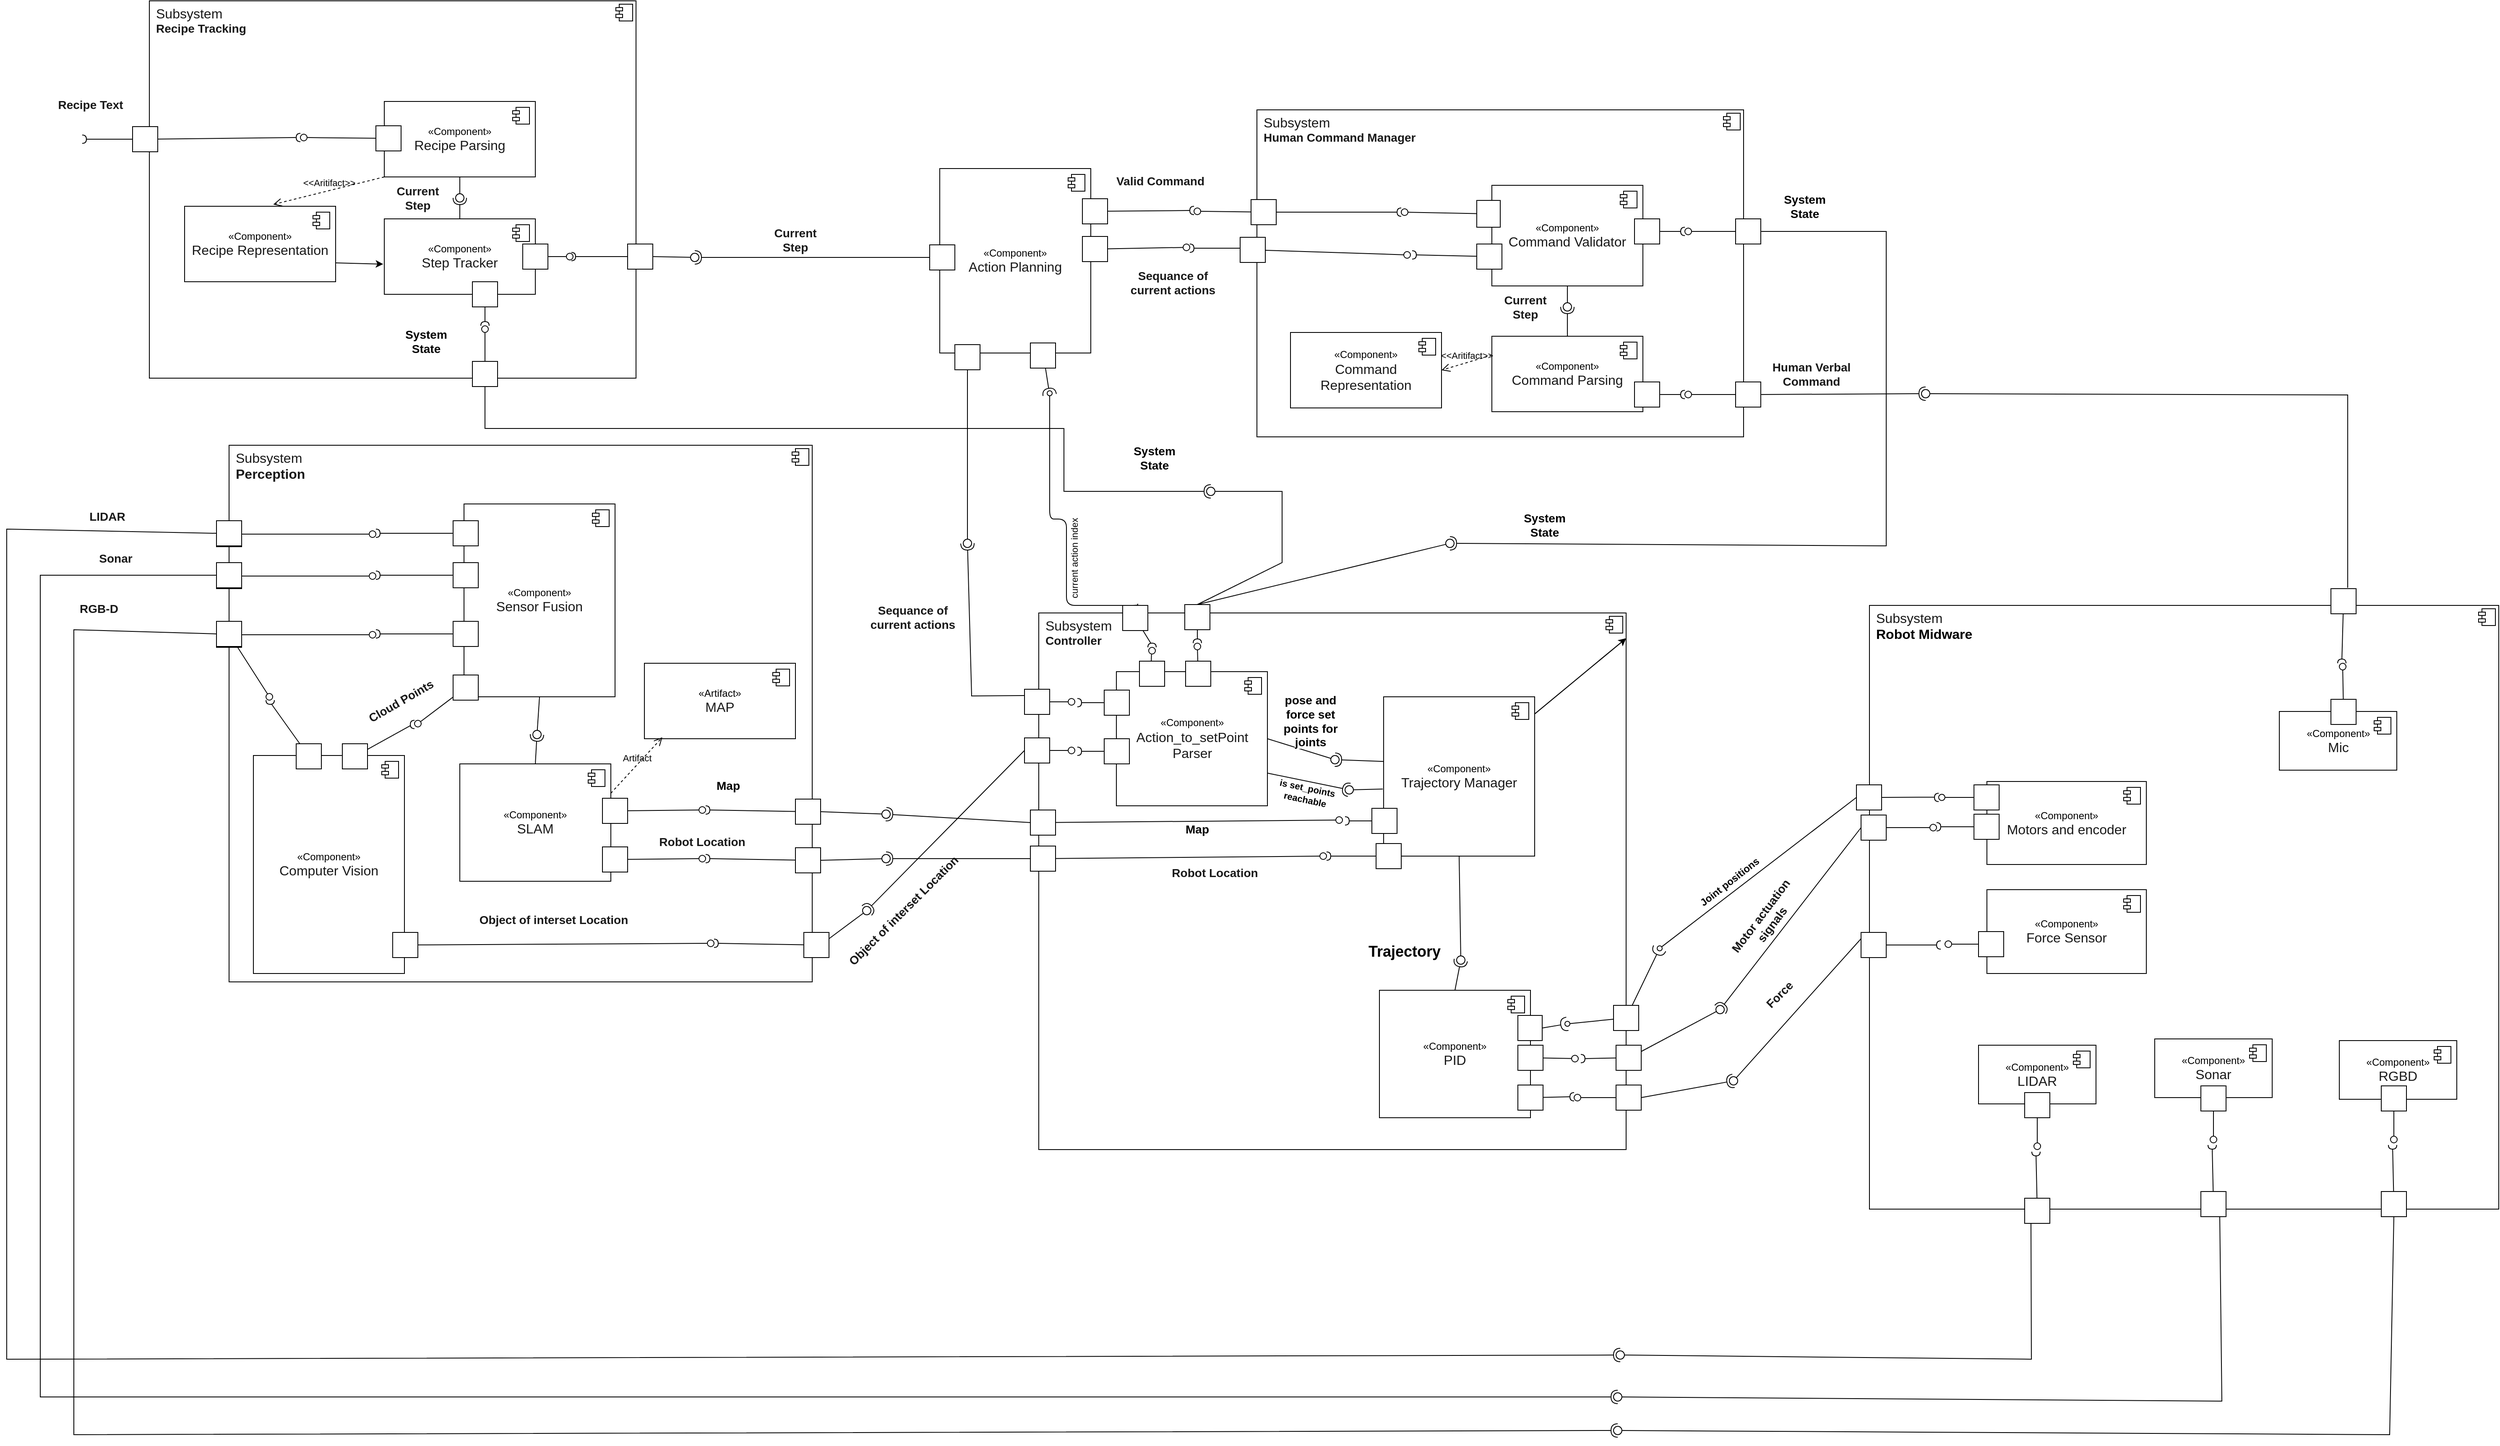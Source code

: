 <mxfile>
    <diagram id="Bsy5uNgOHK-5m5eTz9TC" name="Page-1">
        <mxGraphModel dx="1513" dy="322" grid="1" gridSize="10" guides="1" tooltips="1" connect="1" arrows="1" fold="1" page="1" pageScale="1" pageWidth="850" pageHeight="1100" math="0" shadow="0">
            <root>
                <mxCell id="0"/>
                <mxCell id="1" parent="0"/>
                <mxCell id="3" value="&lt;p style=&quot;margin:0px;margin-top:6px;text-align:center;&quot;&gt;&lt;/p&gt;&lt;p style=&quot;margin:0px;margin-left:8px;&quot;&gt;&lt;span style=&quot;color: rgb(25, 25, 25); font-family: Arial; font-size: 16px; white-space-collapse: preserve; background-color: rgb(255, 255, 255);&quot;&gt;Subsystem&lt;/span&gt;&lt;span style=&quot;color: rgb(25, 25, 25); font-family: Arial; font-size: 16px; white-space-collapse: preserve; background-color: rgb(255, 255, 255);&quot;&gt;&lt;/span&gt;&lt;/p&gt;&lt;p style=&quot;margin:0px;margin-left:8px;&quot;&gt;&lt;span style=&quot;color: rgb(25, 25, 25); font-family: Arial; white-space-collapse: preserve; background-color: rgb(255, 255, 255);&quot;&gt;&lt;b style=&quot;&quot;&gt;&lt;font style=&quot;font-size: 14px;&quot;&gt;Recipe Tracking &lt;/font&gt;&lt;/b&gt;&lt;/span&gt;&lt;/p&gt;&lt;p style=&quot;margin:0px;margin-left:8px;&quot;&gt;&lt;span style=&quot;color: rgb(25, 25, 25); font-family: Arial; font-size: 16px; white-space-collapse: preserve; background-color: rgb(255, 255, 255);&quot;&gt;&lt;br&gt;&lt;/span&gt;&lt;/p&gt;" style="align=left;overflow=fill;html=1;dropTarget=0;whiteSpace=wrap;" parent="1" vertex="1">
                    <mxGeometry x="10" y="50" width="580" height="450" as="geometry"/>
                </mxCell>
                <mxCell id="4" value="" style="shape=component;jettyWidth=8;jettyHeight=4;" parent="3" vertex="1">
                    <mxGeometry x="1" width="20" height="20" relative="1" as="geometry">
                        <mxPoint x="-24" y="4" as="offset"/>
                    </mxGeometry>
                </mxCell>
                <mxCell id="9" value="«Component»&lt;div&gt;&lt;span style=&quot;color: rgb(25, 25, 25); font-family: Arial; font-size: 16px; text-align: left; white-space-collapse: preserve; background-color: rgb(255, 255, 255);&quot;&gt;Recipe Parsing&lt;/span&gt;&lt;/div&gt;" style="html=1;dropTarget=0;whiteSpace=wrap;" parent="1" vertex="1">
                    <mxGeometry x="290" y="170" width="180" height="90" as="geometry"/>
                </mxCell>
                <mxCell id="10" value="" style="shape=module;jettyWidth=8;jettyHeight=4;" parent="9" vertex="1">
                    <mxGeometry x="1" width="20" height="20" relative="1" as="geometry">
                        <mxPoint x="-27" y="7" as="offset"/>
                    </mxGeometry>
                </mxCell>
                <mxCell id="35" value="«Component»&lt;div&gt;&lt;span style=&quot;color: rgb(25, 25, 25); font-family: Arial; font-size: 16px; text-align: left; white-space-collapse: preserve; background-color: rgb(255, 255, 255);&quot;&gt;Step Tracker&lt;/span&gt;&lt;span style=&quot;background-color: transparent;&quot;&gt;&lt;b&gt;&lt;/b&gt;&lt;/span&gt;&lt;/div&gt;" style="html=1;dropTarget=0;whiteSpace=wrap;" parent="1" vertex="1">
                    <mxGeometry x="290" y="310" width="180" height="90" as="geometry"/>
                </mxCell>
                <mxCell id="36" value="" style="shape=module;jettyWidth=8;jettyHeight=4;" parent="35" vertex="1">
                    <mxGeometry x="1" width="20" height="20" relative="1" as="geometry">
                        <mxPoint x="-27" y="7" as="offset"/>
                    </mxGeometry>
                </mxCell>
                <mxCell id="37" value="" style="html=1;rounded=0;" parent="1" vertex="1">
                    <mxGeometry x="455" y="340" width="30" height="30" as="geometry"/>
                </mxCell>
                <mxCell id="38" value="" style="endArrow=none;html=1;rounded=0;align=center;verticalAlign=top;endFill=0;labelBackgroundColor=none;endSize=2;" parent="1" source="37" target="39" edge="1">
                    <mxGeometry relative="1" as="geometry"/>
                </mxCell>
                <mxCell id="39" value="" style="ellipse;html=1;fontSize=11;align=center;fillColor=none;points=[];aspect=fixed;resizable=0;verticalAlign=bottom;labelPosition=center;verticalLabelPosition=top;flipH=1;" parent="1" vertex="1">
                    <mxGeometry x="507" y="351" width="8" height="8" as="geometry"/>
                </mxCell>
                <mxCell id="40" value="" style="html=1;rounded=0;" parent="1" vertex="1">
                    <mxGeometry x="580" y="340" width="30" height="30" as="geometry"/>
                </mxCell>
                <mxCell id="41" value="" style="endArrow=none;html=1;rounded=0;align=center;verticalAlign=top;endFill=0;labelBackgroundColor=none;endSize=2;" parent="1" source="40" target="42" edge="1">
                    <mxGeometry relative="1" as="geometry"/>
                </mxCell>
                <mxCell id="42" value="" style="shape=requiredInterface;html=1;fontSize=11;align=center;fillColor=none;points=[];aspect=fixed;resizable=0;verticalAlign=bottom;labelPosition=center;verticalLabelPosition=top;flipH=1;direction=west;" parent="1" vertex="1">
                    <mxGeometry x="513" y="350" width="5" height="10" as="geometry"/>
                </mxCell>
                <mxCell id="72" value="«Component»&lt;div style=&quot;&quot;&gt;&lt;font face=&quot;Arial&quot; color=&quot;#191919&quot;&gt;&lt;span style=&quot;font-size: 16px; white-space-collapse: preserve; background-color: rgb(255, 255, 255);&quot;&gt;Action Planning&lt;/span&gt;&lt;/font&gt;&lt;/div&gt;" style="html=1;dropTarget=0;whiteSpace=wrap;align=center;" parent="1" vertex="1">
                    <mxGeometry x="952" y="250" width="180" height="220" as="geometry"/>
                </mxCell>
                <mxCell id="73" value="" style="shape=module;jettyWidth=8;jettyHeight=4;" parent="72" vertex="1">
                    <mxGeometry x="1" width="20" height="20" relative="1" as="geometry">
                        <mxPoint x="-27" y="7" as="offset"/>
                    </mxGeometry>
                </mxCell>
                <mxCell id="84" value="" style="rounded=0;orthogonalLoop=1;jettySize=auto;html=1;endArrow=halfCircle;endFill=0;endSize=6;strokeWidth=1;sketch=0;exitX=0;exitY=0.5;exitDx=0;exitDy=0;" parent="1" source="134" target="86" edge="1">
                    <mxGeometry relative="1" as="geometry">
                        <mxPoint x="680" y="296" as="sourcePoint"/>
                    </mxGeometry>
                </mxCell>
                <mxCell id="85" value="" style="rounded=0;orthogonalLoop=1;jettySize=auto;html=1;endArrow=oval;endFill=0;sketch=0;sourcePerimeterSpacing=0;targetPerimeterSpacing=0;endSize=10;exitX=1;exitY=0.5;exitDx=0;exitDy=0;" parent="1" source="40" target="86" edge="1">
                    <mxGeometry relative="1" as="geometry">
                        <mxPoint x="640" y="356" as="sourcePoint"/>
                    </mxGeometry>
                </mxCell>
                <mxCell id="86" value="" style="ellipse;whiteSpace=wrap;html=1;align=center;aspect=fixed;fillColor=none;strokeColor=none;resizable=0;perimeter=centerPerimeter;rotatable=0;allowArrows=0;points=[];outlineConnect=1;" parent="1" vertex="1">
                    <mxGeometry x="655" y="351" width="10" height="10" as="geometry"/>
                </mxCell>
                <mxCell id="134" value="" style="html=1;rounded=0;" parent="1" vertex="1">
                    <mxGeometry x="940" y="341" width="30" height="30" as="geometry"/>
                </mxCell>
                <mxCell id="150" value="" style="ellipse;html=1;fontSize=11;align=center;fillColor=none;points=[];aspect=fixed;resizable=0;verticalAlign=bottom;labelPosition=center;verticalLabelPosition=top;flipH=1;" parent="1" vertex="1">
                    <mxGeometry x="1900.5" y="225" width="8" height="8" as="geometry"/>
                </mxCell>
                <mxCell id="152" value="" style="endArrow=none;html=1;rounded=0;align=center;verticalAlign=top;endFill=0;labelBackgroundColor=none;endSize=2;" parent="1" target="153" edge="1">
                    <mxGeometry relative="1" as="geometry">
                        <mxPoint x="1830.5" y="229" as="sourcePoint"/>
                    </mxGeometry>
                </mxCell>
                <mxCell id="153" value="" style="shape=requiredInterface;html=1;fontSize=11;align=center;fillColor=none;points=[];aspect=fixed;resizable=0;verticalAlign=bottom;labelPosition=center;verticalLabelPosition=top;flipH=1;" parent="1" vertex="1">
                    <mxGeometry x="1895.5" y="224" width="5" height="10" as="geometry"/>
                </mxCell>
                <mxCell id="449" value="" style="ellipse;whiteSpace=wrap;html=1;align=center;aspect=fixed;fillColor=none;strokeColor=none;resizable=0;perimeter=centerPerimeter;rotatable=0;allowArrows=0;points=[];outlineConnect=1;" parent="1" vertex="1">
                    <mxGeometry x="750" y="560" width="10" height="10" as="geometry"/>
                </mxCell>
                <mxCell id="487" value="&lt;span style=&quot;color: rgb(25, 25, 25); font-family: Arial; white-space-collapse: preserve; background-color: rgb(255, 255, 255);&quot;&gt;&lt;font style=&quot;font-size: 14px;&quot;&gt;&lt;b style=&quot;&quot;&gt;Current Step&lt;/b&gt;&lt;/font&gt;&lt;/span&gt;" style="text;html=1;align=center;verticalAlign=middle;whiteSpace=wrap;rounded=0;" parent="1" vertex="1">
                    <mxGeometry x="750" y="320" width="60" height="30" as="geometry"/>
                </mxCell>
                <mxCell id="489" value="" style="rounded=0;orthogonalLoop=1;jettySize=auto;html=1;endArrow=halfCircle;endFill=0;endSize=6;strokeWidth=1;sketch=0;exitX=0.5;exitY=0;exitDx=0;exitDy=0;" parent="1" source="35" target="491" edge="1">
                    <mxGeometry relative="1" as="geometry">
                        <mxPoint x="410" y="285" as="sourcePoint"/>
                    </mxGeometry>
                </mxCell>
                <mxCell id="490" value="" style="rounded=0;orthogonalLoop=1;jettySize=auto;html=1;endArrow=oval;endFill=0;sketch=0;sourcePerimeterSpacing=0;targetPerimeterSpacing=0;endSize=10;exitX=0.5;exitY=1;exitDx=0;exitDy=0;" parent="1" source="9" target="491" edge="1">
                    <mxGeometry relative="1" as="geometry">
                        <mxPoint x="370" y="285" as="sourcePoint"/>
                    </mxGeometry>
                </mxCell>
                <mxCell id="491" value="" style="ellipse;whiteSpace=wrap;html=1;align=center;aspect=fixed;fillColor=none;strokeColor=none;resizable=0;perimeter=centerPerimeter;rotatable=0;allowArrows=0;points=[];outlineConnect=1;" parent="1" vertex="1">
                    <mxGeometry x="375" y="280" width="10" height="10" as="geometry"/>
                </mxCell>
                <mxCell id="493" value="&lt;span style=&quot;color: rgb(25, 25, 25); font-family: Arial; white-space-collapse: preserve; background-color: rgb(255, 255, 255);&quot;&gt;&lt;font style=&quot;font-size: 14px;&quot;&gt;&lt;b style=&quot;&quot;&gt;Current Step&lt;/b&gt;&lt;/font&gt;&lt;/span&gt;" style="text;html=1;align=center;verticalAlign=middle;whiteSpace=wrap;rounded=0;" parent="1" vertex="1">
                    <mxGeometry x="300" y="270" width="60" height="30" as="geometry"/>
                </mxCell>
                <mxCell id="500" value="&lt;font style=&quot;font-size: 14px;&quot; face=&quot;Arial&quot;&gt;&lt;span style=&quot;white-space-collapse: preserve; background-color: rgb(255, 255, 255);&quot;&gt;&lt;b&gt;System State&lt;/b&gt;&lt;/span&gt;&lt;/font&gt;" style="text;html=1;align=center;verticalAlign=middle;whiteSpace=wrap;rounded=0;" parent="1" vertex="1">
                    <mxGeometry x="310" y="441" width="60" height="30" as="geometry"/>
                </mxCell>
                <mxCell id="529" value="" style="html=1;rounded=0;" parent="1" vertex="1">
                    <mxGeometry x="280" y="199" width="30" height="30" as="geometry"/>
                </mxCell>
                <mxCell id="530" value="" style="endArrow=none;html=1;rounded=0;align=center;verticalAlign=top;endFill=0;labelBackgroundColor=none;endSize=2;" parent="1" source="529" target="531" edge="1">
                    <mxGeometry relative="1" as="geometry"/>
                </mxCell>
                <mxCell id="531" value="" style="ellipse;html=1;fontSize=11;align=center;fillColor=none;points=[];aspect=fixed;resizable=0;verticalAlign=bottom;labelPosition=center;verticalLabelPosition=top;flipH=1;" parent="1" vertex="1">
                    <mxGeometry x="190" y="209" width="8" height="8" as="geometry"/>
                </mxCell>
                <mxCell id="532" value="" style="html=1;rounded=0;" parent="1" vertex="1">
                    <mxGeometry x="-10" y="200" width="30" height="30" as="geometry"/>
                </mxCell>
                <mxCell id="533" value="" style="endArrow=none;html=1;rounded=0;align=center;verticalAlign=top;endFill=0;labelBackgroundColor=none;endSize=2;" parent="1" source="532" target="534" edge="1">
                    <mxGeometry relative="1" as="geometry"/>
                </mxCell>
                <mxCell id="534" value="" style="shape=requiredInterface;html=1;fontSize=11;align=center;fillColor=none;points=[];aspect=fixed;resizable=0;verticalAlign=bottom;labelPosition=center;verticalLabelPosition=top;flipH=1;" parent="1" vertex="1">
                    <mxGeometry x="185" y="208" width="5" height="10" as="geometry"/>
                </mxCell>
                <mxCell id="535" value="" style="html=1;rounded=0;" parent="1" vertex="1">
                    <mxGeometry x="-10" y="200" width="30" height="30" as="geometry"/>
                </mxCell>
                <mxCell id="536" value="" style="endArrow=none;html=1;rounded=0;align=center;verticalAlign=top;endFill=0;labelBackgroundColor=none;endSize=2;" parent="1" source="535" target="537" edge="1">
                    <mxGeometry relative="1" as="geometry"/>
                </mxCell>
                <mxCell id="537" value="" style="shape=requiredInterface;html=1;fontSize=11;align=center;fillColor=none;points=[];aspect=fixed;resizable=0;verticalAlign=bottom;labelPosition=center;verticalLabelPosition=top;flipH=1;direction=west;" parent="1" vertex="1">
                    <mxGeometry x="-70" y="210" width="5" height="10" as="geometry"/>
                </mxCell>
                <mxCell id="539" value="&lt;span style=&quot;color: rgb(25, 25, 25); font-family: Arial; white-space-collapse: preserve; background-color: rgb(255, 255, 255);&quot;&gt;&lt;font style=&quot;font-size: 14px;&quot;&gt;&lt;b style=&quot;&quot;&gt;Recipe Text&lt;/b&gt;&lt;/font&gt;&lt;/span&gt;" style="text;html=1;align=center;verticalAlign=middle;whiteSpace=wrap;rounded=0;" parent="1" vertex="1">
                    <mxGeometry x="-120" y="159" width="120" height="30" as="geometry"/>
                </mxCell>
                <mxCell id="543" value="«Component»&lt;div&gt;&lt;span style=&quot;color: rgb(25, 25, 25); font-family: Arial; font-size: 16px; text-align: left; white-space-collapse: preserve; background-color: rgb(255, 255, 255);&quot;&gt;Recipe Representation&lt;/span&gt;&lt;span style=&quot;background-color: transparent;&quot;&gt;&lt;b&gt;&lt;/b&gt;&lt;/span&gt;&lt;/div&gt;" style="html=1;dropTarget=0;whiteSpace=wrap;" parent="1" vertex="1">
                    <mxGeometry x="52" y="295" width="180" height="90" as="geometry"/>
                </mxCell>
                <mxCell id="544" value="" style="shape=module;jettyWidth=8;jettyHeight=4;" parent="543" vertex="1">
                    <mxGeometry x="1" width="20" height="20" relative="1" as="geometry">
                        <mxPoint x="-27" y="7" as="offset"/>
                    </mxGeometry>
                </mxCell>
                <mxCell id="561" value="&amp;lt;&amp;lt;Aritifact&amp;gt;&amp;gt;" style="endArrow=open;startArrow=none;endFill=0;startFill=0;endSize=8;html=1;verticalAlign=bottom;dashed=1;labelBackgroundColor=none;exitX=0;exitY=1;exitDx=0;exitDy=0;entryX=0.587;entryY=-0.024;entryDx=0;entryDy=0;entryPerimeter=0;" parent="1" source="9" target="543" edge="1">
                    <mxGeometry width="160" relative="1" as="geometry">
                        <mxPoint x="-250" y="300" as="sourcePoint"/>
                        <mxPoint x="-90" y="300" as="targetPoint"/>
                    </mxGeometry>
                </mxCell>
                <mxCell id="562" style="edgeStyle=none;html=1;exitX=1;exitY=0.75;exitDx=0;exitDy=0;entryX=-0.007;entryY=0.6;entryDx=0;entryDy=0;entryPerimeter=0;" parent="1" source="543" target="35" edge="1">
                    <mxGeometry relative="1" as="geometry"/>
                </mxCell>
                <mxCell id="565" value="" style="html=1;rounded=0;" parent="1" vertex="1">
                    <mxGeometry x="395" y="385" width="30" height="30" as="geometry"/>
                </mxCell>
                <mxCell id="566" value="" style="endArrow=none;html=1;rounded=0;align=center;verticalAlign=top;endFill=0;labelBackgroundColor=none;endSize=2;" parent="1" source="565" target="567" edge="1">
                    <mxGeometry relative="1" as="geometry"/>
                </mxCell>
                <mxCell id="567" value="" style="shape=requiredInterface;html=1;fontSize=11;align=center;fillColor=none;points=[];aspect=fixed;resizable=0;verticalAlign=bottom;labelPosition=center;verticalLabelPosition=top;flipH=1;direction=north;" parent="1" vertex="1">
                    <mxGeometry x="405" y="432.5" width="10" height="5" as="geometry"/>
                </mxCell>
                <mxCell id="568" value="" style="html=1;rounded=0;" parent="1" vertex="1">
                    <mxGeometry x="395" y="480" width="30" height="30" as="geometry"/>
                </mxCell>
                <mxCell id="569" value="" style="endArrow=none;html=1;rounded=0;align=center;verticalAlign=top;endFill=0;labelBackgroundColor=none;endSize=2;" parent="1" source="568" target="570" edge="1">
                    <mxGeometry relative="1" as="geometry"/>
                </mxCell>
                <mxCell id="570" value="" style="ellipse;html=1;fontSize=11;align=center;fillColor=none;points=[];aspect=fixed;resizable=0;verticalAlign=bottom;labelPosition=center;verticalLabelPosition=top;flipH=1;" parent="1" vertex="1">
                    <mxGeometry x="406" y="437.5" width="8" height="8" as="geometry"/>
                </mxCell>
                <mxCell id="571" value="&lt;p style=&quot;margin:0px;margin-top:6px;text-align:center;&quot;&gt;&lt;/p&gt;&lt;p style=&quot;margin:0px;margin-left:8px;&quot;&gt;&lt;span style=&quot;color: rgb(25, 25, 25); font-family: Arial; font-size: 16px; white-space-collapse: preserve; background-color: rgb(255, 255, 255);&quot;&gt;Subsystem&lt;/span&gt;&lt;span style=&quot;color: rgb(25, 25, 25); font-family: Arial; font-size: 16px; white-space-collapse: preserve; background-color: rgb(255, 255, 255);&quot;&gt;&lt;/span&gt;&lt;/p&gt;&lt;p style=&quot;margin:0px;margin-left:8px;&quot;&gt;&lt;font style=&quot;font-size: 14px;&quot; face=&quot;Arial&quot; color=&quot;#191919&quot;&gt;&lt;span style=&quot;white-space-collapse: preserve; background-color: rgb(255, 255, 255);&quot;&gt;&lt;b style=&quot;&quot;&gt;Human Command Manager&lt;/b&gt;&lt;/span&gt;&lt;/font&gt;&lt;/p&gt;" style="align=left;overflow=fill;html=1;dropTarget=0;whiteSpace=wrap;" parent="1" vertex="1">
                    <mxGeometry x="1330" y="180" width="580" height="390" as="geometry"/>
                </mxCell>
                <mxCell id="572" value="" style="shape=component;jettyWidth=8;jettyHeight=4;" parent="571" vertex="1">
                    <mxGeometry x="1" width="20" height="20" relative="1" as="geometry">
                        <mxPoint x="-24" y="4" as="offset"/>
                    </mxGeometry>
                </mxCell>
                <mxCell id="573" value="«Component»&lt;div&gt;&lt;span style=&quot;color: rgb(25, 25, 25); background-color: light-dark(rgb(255, 255, 255), rgb(18, 18, 18)); font-family: Arial; font-size: 16px; text-align: left; white-space-collapse: preserve;&quot;&gt;Command Validator&lt;/span&gt;&lt;/div&gt;" style="html=1;dropTarget=0;whiteSpace=wrap;" parent="1" vertex="1">
                    <mxGeometry x="1610" y="270" width="180" height="120" as="geometry"/>
                </mxCell>
                <mxCell id="574" value="" style="shape=module;jettyWidth=8;jettyHeight=4;" parent="573" vertex="1">
                    <mxGeometry x="1" width="20" height="20" relative="1" as="geometry">
                        <mxPoint x="-27" y="7" as="offset"/>
                    </mxGeometry>
                </mxCell>
                <mxCell id="575" value="«Component»&lt;div&gt;&lt;div&gt;&lt;span style=&quot;font-family: Arial; font-size: 16px; text-align: left; white-space-collapse: preserve; background-color: rgb(255, 255, 255); color: rgb(25, 25, 25);&quot;&gt;Command Parsing&lt;/span&gt;&lt;/div&gt;&lt;/div&gt;" style="html=1;dropTarget=0;whiteSpace=wrap;" parent="1" vertex="1">
                    <mxGeometry x="1610" y="450" width="180" height="90" as="geometry"/>
                </mxCell>
                <mxCell id="576" value="" style="shape=module;jettyWidth=8;jettyHeight=4;" parent="575" vertex="1">
                    <mxGeometry x="1" width="20" height="20" relative="1" as="geometry">
                        <mxPoint x="-27" y="7" as="offset"/>
                    </mxGeometry>
                </mxCell>
                <mxCell id="583" value="" style="rounded=0;orthogonalLoop=1;jettySize=auto;html=1;endArrow=halfCircle;endFill=0;endSize=6;strokeWidth=1;sketch=0;exitX=0.5;exitY=0;exitDx=0;exitDy=0;" parent="1" source="575" target="585" edge="1">
                    <mxGeometry relative="1" as="geometry">
                        <mxPoint x="1730" y="415" as="sourcePoint"/>
                    </mxGeometry>
                </mxCell>
                <mxCell id="584" value="" style="rounded=0;orthogonalLoop=1;jettySize=auto;html=1;endArrow=oval;endFill=0;sketch=0;sourcePerimeterSpacing=0;targetPerimeterSpacing=0;endSize=10;exitX=0.5;exitY=1;exitDx=0;exitDy=0;" parent="1" source="573" target="585" edge="1">
                    <mxGeometry relative="1" as="geometry">
                        <mxPoint x="1690" y="415" as="sourcePoint"/>
                    </mxGeometry>
                </mxCell>
                <mxCell id="585" value="" style="ellipse;whiteSpace=wrap;html=1;align=center;aspect=fixed;fillColor=none;strokeColor=none;resizable=0;perimeter=centerPerimeter;rotatable=0;allowArrows=0;points=[];outlineConnect=1;" parent="1" vertex="1">
                    <mxGeometry x="1695" y="410" width="10" height="10" as="geometry"/>
                </mxCell>
                <mxCell id="586" value="&lt;span style=&quot;color: rgb(25, 25, 25); font-family: Arial; white-space-collapse: preserve; background-color: rgb(255, 255, 255);&quot;&gt;&lt;font style=&quot;font-size: 14px;&quot;&gt;&lt;b style=&quot;&quot;&gt;Current Step&lt;/b&gt;&lt;/font&gt;&lt;/span&gt;" style="text;html=1;align=center;verticalAlign=middle;whiteSpace=wrap;rounded=0;" parent="1" vertex="1">
                    <mxGeometry x="1620" y="400" width="60" height="30" as="geometry"/>
                </mxCell>
                <mxCell id="587" value="&lt;font style=&quot;font-size: 14px;&quot; face=&quot;Arial&quot;&gt;&lt;span style=&quot;white-space-collapse: preserve; background-color: rgb(255, 255, 255);&quot;&gt;&lt;b&gt;System State&lt;/b&gt;&lt;/span&gt;&lt;/font&gt;" style="text;html=1;align=center;verticalAlign=middle;whiteSpace=wrap;rounded=0;" parent="1" vertex="1">
                    <mxGeometry x="1953" y="280" width="60" height="30" as="geometry"/>
                </mxCell>
                <mxCell id="595" value="" style="endArrow=none;html=1;rounded=0;align=center;verticalAlign=top;endFill=0;labelBackgroundColor=none;endSize=2;" parent="1" target="596" edge="1">
                    <mxGeometry relative="1" as="geometry">
                        <mxPoint x="1310" y="345" as="sourcePoint"/>
                    </mxGeometry>
                </mxCell>
                <mxCell id="596" value="" style="shape=requiredInterface;html=1;fontSize=11;align=center;fillColor=none;points=[];aspect=fixed;resizable=0;verticalAlign=bottom;labelPosition=center;verticalLabelPosition=top;flipH=1;direction=west;" parent="1" vertex="1">
                    <mxGeometry x="1250" y="340" width="5" height="10" as="geometry"/>
                </mxCell>
                <mxCell id="597" value="&lt;span style=&quot;color: rgb(25, 25, 25); font-family: Arial; text-align: left; white-space-collapse: preserve; background-color: rgb(255, 255, 255);&quot;&gt;&lt;font style=&quot;font-size: 14px;&quot;&gt;&lt;b&gt;Human Verbal Command&lt;/b&gt;&lt;/font&gt;&lt;/span&gt;" style="text;html=1;align=center;verticalAlign=middle;whiteSpace=wrap;rounded=0;" parent="1" vertex="1">
                    <mxGeometry x="1930.5" y="480" width="120" height="30" as="geometry"/>
                </mxCell>
                <mxCell id="598" value="«Component»&lt;div&gt;&lt;span style=&quot;color: rgb(25, 25, 25); font-family: Arial; font-size: 16px; text-align: left; white-space-collapse: preserve; background-color: rgb(255, 255, 255);&quot;&gt;Command Representation&lt;/span&gt;&lt;/div&gt;" style="html=1;dropTarget=0;whiteSpace=wrap;" parent="1" vertex="1">
                    <mxGeometry x="1370" y="445.5" width="180" height="90" as="geometry"/>
                </mxCell>
                <mxCell id="599" value="" style="shape=module;jettyWidth=8;jettyHeight=4;" parent="598" vertex="1">
                    <mxGeometry x="1" width="20" height="20" relative="1" as="geometry">
                        <mxPoint x="-27" y="7" as="offset"/>
                    </mxGeometry>
                </mxCell>
                <mxCell id="600" value="&amp;lt;&amp;lt;Aritifact&amp;gt;&amp;gt;" style="endArrow=open;startArrow=none;endFill=0;startFill=0;endSize=8;html=1;verticalAlign=bottom;dashed=1;labelBackgroundColor=none;exitX=0;exitY=0.25;exitDx=0;exitDy=0;entryX=1;entryY=0.5;entryDx=0;entryDy=0;" parent="1" source="575" target="598" edge="1">
                    <mxGeometry width="160" relative="1" as="geometry">
                        <mxPoint x="1070" y="430" as="sourcePoint"/>
                        <mxPoint x="1230" y="430" as="targetPoint"/>
                    </mxGeometry>
                </mxCell>
                <mxCell id="608" value="" style="html=1;rounded=0;" parent="1" vertex="1">
                    <mxGeometry x="1122" y="331" width="30" height="30" as="geometry"/>
                </mxCell>
                <mxCell id="609" value="" style="endArrow=none;html=1;rounded=0;align=center;verticalAlign=top;endFill=0;labelBackgroundColor=none;endSize=2;" parent="1" source="608" target="610" edge="1">
                    <mxGeometry relative="1" as="geometry"/>
                </mxCell>
                <mxCell id="610" value="" style="ellipse;html=1;fontSize=11;align=center;fillColor=none;points=[];aspect=fixed;resizable=0;verticalAlign=bottom;labelPosition=center;verticalLabelPosition=top;flipH=1;" parent="1" vertex="1">
                    <mxGeometry x="1242" y="340" width="8" height="8" as="geometry"/>
                </mxCell>
                <mxCell id="611" value="" style="html=1;rounded=0;" parent="1" vertex="1">
                    <mxGeometry x="1592" y="288" width="28" height="32" as="geometry"/>
                </mxCell>
                <mxCell id="612" value="" style="endArrow=none;html=1;rounded=0;align=center;verticalAlign=top;endFill=0;labelBackgroundColor=none;endSize=2;" parent="1" source="611" target="613" edge="1">
                    <mxGeometry relative="1" as="geometry"/>
                </mxCell>
                <mxCell id="613" value="" style="ellipse;html=1;fontSize=11;align=center;fillColor=none;points=[];aspect=fixed;resizable=0;verticalAlign=bottom;labelPosition=center;verticalLabelPosition=top;flipH=1;" parent="1" vertex="1">
                    <mxGeometry x="1502" y="298" width="8" height="8" as="geometry"/>
                </mxCell>
                <mxCell id="620" value="&lt;span style=&quot;color: rgb(25, 25, 25); font-family: Arial; text-align: left; white-space-collapse: preserve; background-color: rgb(255, 255, 255);&quot;&gt;&lt;b style=&quot;&quot;&gt;&lt;font style=&quot;font-size: 14px;&quot;&gt;Sequance of current actions&lt;/font&gt;&lt;/b&gt;&lt;/span&gt;" style="text;html=1;align=center;verticalAlign=middle;whiteSpace=wrap;rounded=0;" parent="1" vertex="1">
                    <mxGeometry x="1170" y="371" width="120" height="30" as="geometry"/>
                </mxCell>
                <mxCell id="623" value="" style="html=1;rounded=0;" parent="1" vertex="1">
                    <mxGeometry x="1780" y="310" width="30" height="30" as="geometry"/>
                </mxCell>
                <mxCell id="624" value="" style="endArrow=none;html=1;rounded=0;align=center;verticalAlign=top;endFill=0;labelBackgroundColor=none;endSize=2;" parent="1" source="623" target="625" edge="1">
                    <mxGeometry relative="1" as="geometry"/>
                </mxCell>
                <mxCell id="625" value="" style="shape=requiredInterface;html=1;fontSize=11;align=center;fillColor=none;points=[];aspect=fixed;resizable=0;verticalAlign=bottom;labelPosition=center;verticalLabelPosition=top;flipH=1;" parent="1" vertex="1">
                    <mxGeometry x="1835" y="320" width="5" height="10" as="geometry"/>
                </mxCell>
                <mxCell id="626" value="" style="html=1;rounded=0;" parent="1" vertex="1">
                    <mxGeometry x="1900.5" y="310" width="30" height="30" as="geometry"/>
                </mxCell>
                <mxCell id="627" value="" style="endArrow=none;html=1;rounded=0;align=center;verticalAlign=top;endFill=0;labelBackgroundColor=none;endSize=2;" parent="1" source="626" target="628" edge="1">
                    <mxGeometry relative="1" as="geometry"/>
                </mxCell>
                <mxCell id="628" value="" style="ellipse;html=1;fontSize=11;align=center;fillColor=none;points=[];aspect=fixed;resizable=0;verticalAlign=bottom;labelPosition=center;verticalLabelPosition=top;flipH=1;" parent="1" vertex="1">
                    <mxGeometry x="1840" y="321" width="8" height="8" as="geometry"/>
                </mxCell>
                <mxCell id="632" value="" style="html=1;rounded=0;" parent="1" vertex="1">
                    <mxGeometry x="1592" y="340" width="30" height="30" as="geometry"/>
                </mxCell>
                <mxCell id="633" value="" style="endArrow=none;html=1;rounded=0;align=center;verticalAlign=top;endFill=0;labelBackgroundColor=none;endSize=2;" parent="1" source="632" target="634" edge="1">
                    <mxGeometry relative="1" as="geometry"/>
                </mxCell>
                <mxCell id="634" value="" style="shape=requiredInterface;html=1;fontSize=11;align=center;fillColor=none;points=[];aspect=fixed;resizable=0;verticalAlign=bottom;labelPosition=center;verticalLabelPosition=top;flipH=1;direction=west;" parent="1" vertex="1">
                    <mxGeometry x="1515" y="348" width="5" height="10" as="geometry"/>
                </mxCell>
                <mxCell id="635" value="" style="html=1;rounded=0;" parent="1" vertex="1">
                    <mxGeometry x="1310" y="332" width="30" height="30" as="geometry"/>
                </mxCell>
                <mxCell id="636" value="" style="endArrow=none;html=1;rounded=0;align=center;verticalAlign=top;endFill=0;labelBackgroundColor=none;endSize=2;" parent="1" source="635" target="637" edge="1">
                    <mxGeometry relative="1" as="geometry"/>
                </mxCell>
                <mxCell id="637" value="" style="ellipse;html=1;fontSize=11;align=center;fillColor=none;points=[];aspect=fixed;resizable=0;verticalAlign=bottom;labelPosition=center;verticalLabelPosition=top;flipH=1;" parent="1" vertex="1">
                    <mxGeometry x="1505" y="349" width="8" height="8" as="geometry"/>
                </mxCell>
                <mxCell id="638" value="" style="html=1;rounded=0;" parent="1" vertex="1">
                    <mxGeometry x="1323" y="287" width="30" height="30" as="geometry"/>
                </mxCell>
                <mxCell id="639" value="" style="endArrow=none;html=1;rounded=0;align=center;verticalAlign=top;endFill=0;labelBackgroundColor=none;endSize=2;" parent="1" source="638" target="640" edge="1">
                    <mxGeometry relative="1" as="geometry"/>
                </mxCell>
                <mxCell id="640" value="" style="shape=requiredInterface;html=1;fontSize=11;align=center;fillColor=none;points=[];aspect=fixed;resizable=0;verticalAlign=bottom;labelPosition=center;verticalLabelPosition=top;flipH=1;" parent="1" vertex="1">
                    <mxGeometry x="1497" y="297" width="5" height="10" as="geometry"/>
                </mxCell>
                <mxCell id="641" value="" style="html=1;rounded=0;" parent="1" vertex="1">
                    <mxGeometry x="1323" y="287" width="30" height="30" as="geometry"/>
                </mxCell>
                <mxCell id="642" value="" style="endArrow=none;html=1;rounded=0;align=center;verticalAlign=top;endFill=0;labelBackgroundColor=none;endSize=2;" parent="1" source="641" target="643" edge="1">
                    <mxGeometry relative="1" as="geometry"/>
                </mxCell>
                <mxCell id="643" value="" style="ellipse;html=1;fontSize=11;align=center;fillColor=none;points=[];aspect=fixed;resizable=0;verticalAlign=bottom;labelPosition=center;verticalLabelPosition=top;flipH=1;" parent="1" vertex="1">
                    <mxGeometry x="1255" y="297" width="8" height="8" as="geometry"/>
                </mxCell>
                <mxCell id="644" value="" style="html=1;rounded=0;" parent="1" vertex="1">
                    <mxGeometry x="1122" y="286" width="30" height="30" as="geometry"/>
                </mxCell>
                <mxCell id="645" value="" style="endArrow=none;html=1;rounded=0;align=center;verticalAlign=top;endFill=0;labelBackgroundColor=none;endSize=2;" parent="1" source="644" target="646" edge="1">
                    <mxGeometry relative="1" as="geometry"/>
                </mxCell>
                <mxCell id="646" value="" style="shape=requiredInterface;html=1;fontSize=11;align=center;fillColor=none;points=[];aspect=fixed;resizable=0;verticalAlign=bottom;labelPosition=center;verticalLabelPosition=top;flipH=1;" parent="1" vertex="1">
                    <mxGeometry x="1250" y="295" width="5" height="10" as="geometry"/>
                </mxCell>
                <mxCell id="647" value="&lt;span style=&quot;color: rgb(25, 25, 25); font-family: Arial; text-align: left; white-space-collapse: preserve; background-color: rgb(255, 255, 255);&quot;&gt;&lt;font style=&quot;font-size: 14px;&quot;&gt;&lt;b&gt;Valid Command&lt;/b&gt;&lt;/font&gt;&lt;/span&gt;" style="text;html=1;align=center;verticalAlign=middle;whiteSpace=wrap;rounded=0;" parent="1" vertex="1">
                    <mxGeometry x="1155" y="250" width="120" height="30" as="geometry"/>
                </mxCell>
                <mxCell id="648" value="" style="html=1;rounded=0;" parent="1" vertex="1">
                    <mxGeometry x="1780" y="504.5" width="30" height="30" as="geometry"/>
                </mxCell>
                <mxCell id="649" value="" style="endArrow=none;html=1;rounded=0;align=center;verticalAlign=top;endFill=0;labelBackgroundColor=none;endSize=2;" parent="1" source="648" target="650" edge="1">
                    <mxGeometry relative="1" as="geometry"/>
                </mxCell>
                <mxCell id="650" value="" style="shape=requiredInterface;html=1;fontSize=11;align=center;fillColor=none;points=[];aspect=fixed;resizable=0;verticalAlign=bottom;labelPosition=center;verticalLabelPosition=top;flipH=1;" parent="1" vertex="1">
                    <mxGeometry x="1835" y="514.5" width="5" height="10" as="geometry"/>
                </mxCell>
                <mxCell id="651" value="" style="html=1;rounded=0;" parent="1" vertex="1">
                    <mxGeometry x="1900.5" y="504.5" width="30" height="30" as="geometry"/>
                </mxCell>
                <mxCell id="652" value="" style="endArrow=none;html=1;rounded=0;align=center;verticalAlign=top;endFill=0;labelBackgroundColor=none;endSize=2;" parent="1" source="651" target="653" edge="1">
                    <mxGeometry relative="1" as="geometry"/>
                </mxCell>
                <mxCell id="653" value="" style="ellipse;html=1;fontSize=11;align=center;fillColor=none;points=[];aspect=fixed;resizable=0;verticalAlign=bottom;labelPosition=center;verticalLabelPosition=top;flipH=1;" parent="1" vertex="1">
                    <mxGeometry x="1840" y="515.5" width="8" height="8" as="geometry"/>
                </mxCell>
                <mxCell id="659" value="&lt;p style=&quot;margin:0px;margin-top:6px;text-align:center;&quot;&gt;&lt;/p&gt;&lt;p style=&quot;margin:0px;margin-left:8px;&quot;&gt;&lt;span style=&quot;color: rgb(25, 25, 25); font-family: Arial; font-size: 16px; white-space-collapse: preserve; background-color: rgb(255, 255, 255);&quot;&gt;Subsystem&lt;/span&gt;&lt;span style=&quot;color: rgb(25, 25, 25); font-family: Arial; font-size: 16px; white-space-collapse: preserve; background-color: rgb(255, 255, 255);&quot;&gt;&lt;/span&gt;&lt;/p&gt;&lt;p style=&quot;margin:0px;margin-left:8px;&quot;&gt;&lt;font face=&quot;Arial&quot; color=&quot;#191919&quot;&gt;&lt;span style=&quot;font-size: 16px; white-space-collapse: preserve; background-color: rgb(255, 255, 255);&quot;&gt;&lt;b&gt;Perception&lt;/b&gt;&lt;/span&gt;&lt;/font&gt;&lt;/p&gt;" style="align=left;overflow=fill;html=1;dropTarget=0;whiteSpace=wrap;" parent="1" vertex="1">
                    <mxGeometry x="105" y="580" width="695" height="640" as="geometry"/>
                </mxCell>
                <mxCell id="660" value="" style="shape=component;jettyWidth=8;jettyHeight=4;" parent="659" vertex="1">
                    <mxGeometry x="1" width="20" height="20" relative="1" as="geometry">
                        <mxPoint x="-24" y="4" as="offset"/>
                    </mxGeometry>
                </mxCell>
                <mxCell id="661" value="«Component»&lt;div style=&quot;text-align: left;&quot;&gt;&lt;font face=&quot;Arial&quot; color=&quot;#191919&quot;&gt;&lt;span style=&quot;font-size: 16px; white-space-collapse: preserve; background-color: rgb(255, 255, 255);&quot;&gt;Sensor Fusion&lt;/span&gt;&lt;/font&gt;&lt;/div&gt;" style="html=1;dropTarget=0;whiteSpace=wrap;" parent="1" vertex="1">
                    <mxGeometry x="385" y="650" width="180" height="230" as="geometry"/>
                </mxCell>
                <mxCell id="662" value="" style="shape=module;jettyWidth=8;jettyHeight=4;" parent="661" vertex="1">
                    <mxGeometry x="1" width="20" height="20" relative="1" as="geometry">
                        <mxPoint x="-27" y="7" as="offset"/>
                    </mxGeometry>
                </mxCell>
                <mxCell id="663" value="«Component»&lt;div&gt;&lt;span style=&quot;color: rgb(25, 25, 25); font-family: Arial; font-size: 16px; text-align: left; white-space-collapse: preserve; background-color: rgb(255, 255, 255);&quot;&gt;SLAM&lt;/span&gt;&lt;span style=&quot;background-color: transparent;&quot;&gt;&lt;b&gt;&lt;/b&gt;&lt;/span&gt;&lt;/div&gt;" style="html=1;dropTarget=0;whiteSpace=wrap;" parent="1" vertex="1">
                    <mxGeometry x="380" y="960" width="180" height="140" as="geometry"/>
                </mxCell>
                <mxCell id="664" value="" style="shape=module;jettyWidth=8;jettyHeight=4;" parent="663" vertex="1">
                    <mxGeometry x="1" width="20" height="20" relative="1" as="geometry">
                        <mxPoint x="-27" y="7" as="offset"/>
                    </mxGeometry>
                </mxCell>
                <mxCell id="673" value="" style="rounded=0;orthogonalLoop=1;jettySize=auto;html=1;endArrow=halfCircle;endFill=0;endSize=6;strokeWidth=1;sketch=0;exitX=0.5;exitY=0;exitDx=0;exitDy=0;" parent="1" source="663" target="675" edge="1">
                    <mxGeometry relative="1" as="geometry">
                        <mxPoint x="505" y="815" as="sourcePoint"/>
                    </mxGeometry>
                </mxCell>
                <mxCell id="674" value="" style="rounded=0;orthogonalLoop=1;jettySize=auto;html=1;endArrow=oval;endFill=0;sketch=0;sourcePerimeterSpacing=0;targetPerimeterSpacing=0;endSize=10;exitX=0.5;exitY=1;exitDx=0;exitDy=0;" parent="1" source="661" target="675" edge="1">
                    <mxGeometry relative="1" as="geometry">
                        <mxPoint x="465" y="815" as="sourcePoint"/>
                    </mxGeometry>
                </mxCell>
                <mxCell id="675" value="" style="ellipse;whiteSpace=wrap;html=1;align=center;aspect=fixed;fillColor=none;strokeColor=none;resizable=0;perimeter=centerPerimeter;rotatable=0;allowArrows=0;points=[];outlineConnect=1;" parent="1" vertex="1">
                    <mxGeometry x="467" y="920" width="10" height="10" as="geometry"/>
                </mxCell>
                <mxCell id="687" value="&lt;span style=&quot;color: rgb(25, 25, 25); font-family: Arial; white-space-collapse: preserve; background-color: rgb(255, 255, 255);&quot;&gt;&lt;font style=&quot;font-size: 14px;&quot;&gt;&lt;b style=&quot;&quot;&gt;LIDAR&lt;/b&gt;&lt;/font&gt;&lt;/span&gt;" style="text;html=1;align=center;verticalAlign=middle;whiteSpace=wrap;rounded=0;" parent="1" vertex="1">
                    <mxGeometry x="-100" y="650" width="120" height="30" as="geometry"/>
                </mxCell>
                <mxCell id="688" value="«Component»&lt;div&gt;&lt;span style=&quot;color: rgb(25, 25, 25); font-family: Arial; font-size: 16px; text-align: left; white-space-collapse: preserve; background-color: rgb(255, 255, 255);&quot;&gt;Computer Vision&lt;/span&gt;&lt;span style=&quot;background-color: transparent;&quot;&gt;&lt;b&gt;&lt;/b&gt;&lt;/span&gt;&lt;/div&gt;" style="html=1;dropTarget=0;whiteSpace=wrap;" parent="1" vertex="1">
                    <mxGeometry x="134" y="950" width="180" height="260" as="geometry"/>
                </mxCell>
                <mxCell id="689" value="" style="shape=module;jettyWidth=8;jettyHeight=4;" parent="688" vertex="1">
                    <mxGeometry x="1" width="20" height="20" relative="1" as="geometry">
                        <mxPoint x="-27" y="7" as="offset"/>
                    </mxGeometry>
                </mxCell>
                <mxCell id="698" value="" style="html=1;rounded=0;" parent="1" vertex="1">
                    <mxGeometry x="372" y="720" width="30" height="30" as="geometry"/>
                </mxCell>
                <mxCell id="699" value="" style="endArrow=none;html=1;rounded=0;align=center;verticalAlign=top;endFill=0;labelBackgroundColor=none;endSize=2;" parent="1" source="698" target="700" edge="1">
                    <mxGeometry relative="1" as="geometry"/>
                </mxCell>
                <mxCell id="700" value="" style="shape=requiredInterface;html=1;fontSize=11;align=center;fillColor=none;points=[];aspect=fixed;resizable=0;verticalAlign=bottom;labelPosition=center;verticalLabelPosition=top;flipH=1;direction=west;" parent="1" vertex="1">
                    <mxGeometry x="280" y="730" width="5" height="10" as="geometry"/>
                </mxCell>
                <mxCell id="701" value="" style="html=1;rounded=0;" parent="1" vertex="1">
                    <mxGeometry x="90" y="721" width="30" height="30" as="geometry"/>
                </mxCell>
                <mxCell id="702" value="" style="endArrow=none;html=1;rounded=0;align=center;verticalAlign=top;endFill=0;labelBackgroundColor=none;endSize=2;" parent="1" source="701" target="703" edge="1">
                    <mxGeometry relative="1" as="geometry"/>
                </mxCell>
                <mxCell id="703" value="" style="ellipse;html=1;fontSize=11;align=center;fillColor=none;points=[];aspect=fixed;resizable=0;verticalAlign=bottom;labelPosition=center;verticalLabelPosition=top;flipH=1;" parent="1" vertex="1">
                    <mxGeometry x="272" y="732" width="8" height="8" as="geometry"/>
                </mxCell>
                <mxCell id="704" value="" style="html=1;rounded=0;" parent="1" vertex="1">
                    <mxGeometry x="90" y="720" width="30" height="30" as="geometry"/>
                </mxCell>
                <mxCell id="707" value="" style="html=1;rounded=0;" parent="1" vertex="1">
                    <mxGeometry x="372" y="790" width="30" height="30" as="geometry"/>
                </mxCell>
                <mxCell id="708" value="" style="endArrow=none;html=1;rounded=0;align=center;verticalAlign=top;endFill=0;labelBackgroundColor=none;endSize=2;" parent="1" source="707" target="709" edge="1">
                    <mxGeometry relative="1" as="geometry"/>
                </mxCell>
                <mxCell id="709" value="" style="shape=requiredInterface;html=1;fontSize=11;align=center;fillColor=none;points=[];aspect=fixed;resizable=0;verticalAlign=bottom;labelPosition=center;verticalLabelPosition=top;flipH=1;direction=west;" parent="1" vertex="1">
                    <mxGeometry x="280" y="800" width="5" height="10" as="geometry"/>
                </mxCell>
                <mxCell id="710" value="" style="html=1;rounded=0;" parent="1" vertex="1">
                    <mxGeometry x="90" y="791" width="30" height="30" as="geometry"/>
                </mxCell>
                <mxCell id="711" value="" style="endArrow=none;html=1;rounded=0;align=center;verticalAlign=top;endFill=0;labelBackgroundColor=none;endSize=2;" parent="1" source="710" target="712" edge="1">
                    <mxGeometry relative="1" as="geometry"/>
                </mxCell>
                <mxCell id="712" value="" style="ellipse;html=1;fontSize=11;align=center;fillColor=none;points=[];aspect=fixed;resizable=0;verticalAlign=bottom;labelPosition=center;verticalLabelPosition=top;flipH=1;" parent="1" vertex="1">
                    <mxGeometry x="272" y="802" width="8" height="8" as="geometry"/>
                </mxCell>
                <mxCell id="713" value="" style="html=1;rounded=0;" parent="1" vertex="1">
                    <mxGeometry x="90" y="790" width="30" height="30" as="geometry"/>
                </mxCell>
                <mxCell id="716" value="" style="html=1;rounded=0;" parent="1" vertex="1">
                    <mxGeometry x="372" y="670" width="30" height="30" as="geometry"/>
                </mxCell>
                <mxCell id="717" value="" style="endArrow=none;html=1;rounded=0;align=center;verticalAlign=top;endFill=0;labelBackgroundColor=none;endSize=2;" parent="1" source="716" target="718" edge="1">
                    <mxGeometry relative="1" as="geometry"/>
                </mxCell>
                <mxCell id="718" value="" style="shape=requiredInterface;html=1;fontSize=11;align=center;fillColor=none;points=[];aspect=fixed;resizable=0;verticalAlign=bottom;labelPosition=center;verticalLabelPosition=top;flipH=1;direction=west;" parent="1" vertex="1">
                    <mxGeometry x="280" y="680" width="5" height="10" as="geometry"/>
                </mxCell>
                <mxCell id="719" value="" style="html=1;rounded=0;" parent="1" vertex="1">
                    <mxGeometry x="90" y="671" width="30" height="30" as="geometry"/>
                </mxCell>
                <mxCell id="720" value="" style="endArrow=none;html=1;rounded=0;align=center;verticalAlign=top;endFill=0;labelBackgroundColor=none;endSize=2;" parent="1" source="719" target="721" edge="1">
                    <mxGeometry relative="1" as="geometry"/>
                </mxCell>
                <mxCell id="721" value="" style="ellipse;html=1;fontSize=11;align=center;fillColor=none;points=[];aspect=fixed;resizable=0;verticalAlign=bottom;labelPosition=center;verticalLabelPosition=top;flipH=1;" parent="1" vertex="1">
                    <mxGeometry x="272" y="682" width="8" height="8" as="geometry"/>
                </mxCell>
                <mxCell id="722" value="" style="html=1;rounded=0;" parent="1" vertex="1">
                    <mxGeometry x="90" y="670" width="30" height="30" as="geometry"/>
                </mxCell>
                <mxCell id="725" value="&lt;span style=&quot;color: rgb(25, 25, 25); font-family: Arial; white-space-collapse: preserve; background-color: rgb(255, 255, 255);&quot;&gt;&lt;font style=&quot;font-size: 14px;&quot;&gt;&lt;b style=&quot;&quot;&gt;Sonar&lt;/b&gt;&lt;/font&gt;&lt;/span&gt;" style="text;html=1;align=center;verticalAlign=middle;whiteSpace=wrap;rounded=0;" parent="1" vertex="1">
                    <mxGeometry x="-90" y="700" width="120" height="30" as="geometry"/>
                </mxCell>
                <mxCell id="726" value="&lt;span style=&quot;color: rgb(25, 25, 25); font-family: Arial; white-space-collapse: preserve; background-color: rgb(255, 255, 255);&quot;&gt;&lt;font style=&quot;font-size: 14px;&quot;&gt;&lt;b style=&quot;&quot;&gt;RGB-D&lt;/b&gt;&lt;/font&gt;&lt;/span&gt;" style="text;html=1;align=center;verticalAlign=middle;whiteSpace=wrap;rounded=0;" parent="1" vertex="1">
                    <mxGeometry x="-110" y="760" width="120" height="30" as="geometry"/>
                </mxCell>
                <mxCell id="728" value="" style="html=1;rounded=0;" parent="1" vertex="1">
                    <mxGeometry x="185" y="936" width="30" height="30" as="geometry"/>
                </mxCell>
                <mxCell id="729" value="" style="endArrow=none;html=1;rounded=0;align=center;verticalAlign=top;endFill=0;labelBackgroundColor=none;endSize=2;" parent="1" source="728" target="730" edge="1">
                    <mxGeometry relative="1" as="geometry"/>
                </mxCell>
                <mxCell id="730" value="" style="shape=requiredInterface;html=1;fontSize=11;align=center;fillColor=none;points=[];aspect=fixed;resizable=0;verticalAlign=bottom;labelPosition=center;verticalLabelPosition=top;flipH=1;direction=south;" parent="1" vertex="1">
                    <mxGeometry x="149" y="884" width="10" height="5" as="geometry"/>
                </mxCell>
                <mxCell id="731" value="" style="html=1;rounded=0;" parent="1" vertex="1">
                    <mxGeometry x="90" y="790" width="30" height="30" as="geometry"/>
                </mxCell>
                <mxCell id="732" value="" style="endArrow=none;html=1;rounded=0;align=center;verticalAlign=top;endFill=0;labelBackgroundColor=none;endSize=2;" parent="1" source="731" target="733" edge="1">
                    <mxGeometry relative="1" as="geometry"/>
                </mxCell>
                <mxCell id="733" value="" style="ellipse;html=1;fontSize=11;align=center;fillColor=none;points=[];aspect=fixed;resizable=0;verticalAlign=bottom;labelPosition=center;verticalLabelPosition=top;flipH=1;" parent="1" vertex="1">
                    <mxGeometry x="149" y="876" width="8" height="8" as="geometry"/>
                </mxCell>
                <mxCell id="734" value="" style="ellipse;html=1;fontSize=11;align=center;fillColor=none;points=[];aspect=fixed;resizable=0;verticalAlign=bottom;labelPosition=center;verticalLabelPosition=top;flipH=1;" parent="1" vertex="1">
                    <mxGeometry x="1673.5" y="855" width="8" height="8" as="geometry"/>
                </mxCell>
                <mxCell id="735" value="" style="endArrow=none;html=1;rounded=0;align=center;verticalAlign=top;endFill=0;labelBackgroundColor=none;endSize=2;" parent="1" target="736" edge="1">
                    <mxGeometry relative="1" as="geometry">
                        <mxPoint x="1603.5" y="859" as="sourcePoint"/>
                    </mxGeometry>
                </mxCell>
                <mxCell id="736" value="" style="shape=requiredInterface;html=1;fontSize=11;align=center;fillColor=none;points=[];aspect=fixed;resizable=0;verticalAlign=bottom;labelPosition=center;verticalLabelPosition=top;flipH=1;" parent="1" vertex="1">
                    <mxGeometry x="1668.5" y="854" width="5" height="10" as="geometry"/>
                </mxCell>
                <mxCell id="737" value="&lt;p style=&quot;margin:0px;margin-top:6px;text-align:center;&quot;&gt;&lt;/p&gt;&lt;p style=&quot;margin:0px;margin-left:8px;&quot;&gt;&lt;span style=&quot;color: rgb(25, 25, 25); font-family: Arial; font-size: 16px; white-space-collapse: preserve; background-color: rgb(255, 255, 255);&quot;&gt;Subsystem&lt;/span&gt;&lt;span style=&quot;color: rgb(25, 25, 25); font-family: Arial; font-size: 16px; white-space-collapse: preserve; background-color: rgb(255, 255, 255);&quot;&gt;&lt;/span&gt;&lt;/p&gt;&lt;p style=&quot;margin:0px;margin-left:8px;&quot;&gt;&lt;font style=&quot;font-size: 14px;&quot; face=&quot;Arial&quot; color=&quot;#191919&quot;&gt;&lt;span style=&quot;white-space-collapse: preserve; background-color: rgb(255, 255, 255);&quot;&gt;&lt;b style=&quot;&quot;&gt;Controller&lt;/b&gt;&lt;/span&gt;&lt;/font&gt;&lt;/p&gt;" style="align=left;overflow=fill;html=1;dropTarget=0;whiteSpace=wrap;" parent="1" vertex="1">
                    <mxGeometry x="1070" y="780" width="700" height="640" as="geometry"/>
                </mxCell>
                <mxCell id="738" value="" style="shape=component;jettyWidth=8;jettyHeight=4;" parent="737" vertex="1">
                    <mxGeometry x="1" width="20" height="20" relative="1" as="geometry">
                        <mxPoint x="-24" y="4" as="offset"/>
                    </mxGeometry>
                </mxCell>
                <mxCell id="739" value="«Component»&lt;div&gt;&lt;span style=&quot;color: rgb(25, 25, 25); background-color: light-dark(rgb(255, 255, 255), rgb(18, 18, 18)); font-family: Arial; font-size: 16px; text-align: left; white-space-collapse: preserve;&quot;&gt;Action_to_setPoint Parser&lt;/span&gt;&lt;/div&gt;" style="html=1;dropTarget=0;whiteSpace=wrap;" parent="1" vertex="1">
                    <mxGeometry x="1162.5" y="850" width="180" height="160" as="geometry"/>
                </mxCell>
                <mxCell id="740" value="" style="shape=module;jettyWidth=8;jettyHeight=4;" parent="739" vertex="1">
                    <mxGeometry x="1" width="20" height="20" relative="1" as="geometry">
                        <mxPoint x="-27" y="7" as="offset"/>
                    </mxGeometry>
                </mxCell>
                <mxCell id="1121" style="edgeStyle=none;html=1;" edge="1" parent="1" source="741" target="737">
                    <mxGeometry relative="1" as="geometry"/>
                </mxCell>
                <mxCell id="1122" style="edgeStyle=none;html=1;" edge="1" parent="1" source="741" target="737">
                    <mxGeometry relative="1" as="geometry"/>
                </mxCell>
                <mxCell id="741" value="«Component»&lt;div style=&quot;text-align: left;&quot;&gt;&lt;font face=&quot;Arial&quot; color=&quot;#191919&quot;&gt;&lt;span style=&quot;font-size: 16px; white-space-collapse: preserve; background-color: rgb(255, 255, 255);&quot;&gt;Trajectory Manager&lt;/span&gt;&lt;/font&gt;&lt;/div&gt;" style="html=1;dropTarget=0;whiteSpace=wrap;" parent="1" vertex="1">
                    <mxGeometry x="1481" y="880" width="180" height="190" as="geometry"/>
                </mxCell>
                <mxCell id="742" value="" style="shape=module;jettyWidth=8;jettyHeight=4;" parent="741" vertex="1">
                    <mxGeometry x="1" width="20" height="20" relative="1" as="geometry">
                        <mxPoint x="-27" y="7" as="offset"/>
                    </mxGeometry>
                </mxCell>
                <mxCell id="743" value="" style="rounded=0;orthogonalLoop=1;jettySize=auto;html=1;endArrow=halfCircle;endFill=0;endSize=6;strokeWidth=1;sketch=0;exitX=0.001;exitY=0.406;exitDx=0;exitDy=0;exitPerimeter=0;" parent="1" source="741" target="745" edge="1">
                    <mxGeometry relative="1" as="geometry">
                        <mxPoint x="1503" y="1045" as="sourcePoint"/>
                    </mxGeometry>
                </mxCell>
                <mxCell id="744" value="" style="rounded=0;orthogonalLoop=1;jettySize=auto;html=1;endArrow=oval;endFill=0;sketch=0;sourcePerimeterSpacing=0;targetPerimeterSpacing=0;endSize=10;exitX=1;exitY=0.5;exitDx=0;exitDy=0;" parent="1" source="739" target="745" edge="1">
                    <mxGeometry relative="1" as="geometry">
                        <mxPoint x="1463" y="1045" as="sourcePoint"/>
                    </mxGeometry>
                </mxCell>
                <mxCell id="745" value="" style="ellipse;whiteSpace=wrap;html=1;align=center;aspect=fixed;fillColor=none;strokeColor=none;resizable=0;perimeter=centerPerimeter;rotatable=0;allowArrows=0;points=[];outlineConnect=1;" parent="1" vertex="1">
                    <mxGeometry x="1418" y="950" width="10" height="10" as="geometry"/>
                </mxCell>
                <mxCell id="746" value="&lt;font style=&quot;font-size: 14px;&quot; face=&quot;Arial&quot;&gt;&lt;span style=&quot;white-space-collapse: preserve; background-color: rgb(255, 255, 255);&quot;&gt;&lt;b style=&quot;&quot;&gt;pose and force set points for joints&lt;/b&gt;&lt;/span&gt;&lt;/font&gt;" style="text;html=1;align=center;verticalAlign=middle;whiteSpace=wrap;rounded=0;" parent="1" vertex="1">
                    <mxGeometry x="1356" y="888" width="76" height="41" as="geometry"/>
                </mxCell>
                <mxCell id="747" value="&lt;font style=&quot;font-size: 18px;&quot; face=&quot;Arial&quot;&gt;&lt;span style=&quot;white-space-collapse: preserve; background-color: rgb(255, 255, 255);&quot;&gt;&lt;b&gt;Trajectory&lt;/b&gt;&lt;/span&gt;&lt;/font&gt;" style="text;html=1;align=center;verticalAlign=middle;whiteSpace=wrap;rounded=0;" parent="1" vertex="1">
                    <mxGeometry x="1476" y="1169" width="60" height="30" as="geometry"/>
                </mxCell>
                <mxCell id="749" value="«Component»&lt;div&gt;&lt;span style=&quot;color: rgb(25, 25, 25); font-family: Arial; font-size: 16px; text-align: left; white-space-collapse: preserve; background-color: rgb(255, 255, 255);&quot;&gt;PID&lt;/span&gt;&lt;/div&gt;" style="html=1;dropTarget=0;whiteSpace=wrap;" parent="1" vertex="1">
                    <mxGeometry x="1476" y="1230" width="180" height="152" as="geometry"/>
                </mxCell>
                <mxCell id="750" value="" style="shape=module;jettyWidth=8;jettyHeight=4;" parent="749" vertex="1">
                    <mxGeometry x="1" width="20" height="20" relative="1" as="geometry">
                        <mxPoint x="-27" y="7" as="offset"/>
                    </mxGeometry>
                </mxCell>
                <mxCell id="786" value="" style="rounded=0;orthogonalLoop=1;jettySize=auto;html=1;endArrow=halfCircle;endFill=0;endSize=6;strokeWidth=1;sketch=0;exitX=0.5;exitY=0;exitDx=0;exitDy=0;" parent="1" source="749" target="788" edge="1">
                    <mxGeometry relative="1" as="geometry">
                        <mxPoint x="1588" y="1123" as="sourcePoint"/>
                    </mxGeometry>
                </mxCell>
                <mxCell id="787" value="" style="rounded=0;orthogonalLoop=1;jettySize=auto;html=1;endArrow=oval;endFill=0;sketch=0;sourcePerimeterSpacing=0;targetPerimeterSpacing=0;endSize=10;exitX=0.5;exitY=1;exitDx=0;exitDy=0;" parent="1" source="741" target="788" edge="1">
                    <mxGeometry relative="1" as="geometry">
                        <mxPoint x="1548" y="1045" as="sourcePoint"/>
                    </mxGeometry>
                </mxCell>
                <mxCell id="788" value="" style="ellipse;whiteSpace=wrap;html=1;align=center;aspect=fixed;fillColor=none;strokeColor=none;resizable=0;perimeter=centerPerimeter;rotatable=0;allowArrows=0;points=[];outlineConnect=1;" parent="1" vertex="1">
                    <mxGeometry x="1568" y="1189" width="10" height="10" as="geometry"/>
                </mxCell>
                <mxCell id="791" value="" style="html=1;rounded=0;" parent="1" vertex="1">
                    <mxGeometry x="372" y="854" width="30" height="30" as="geometry"/>
                </mxCell>
                <mxCell id="792" value="" style="endArrow=none;html=1;rounded=0;align=center;verticalAlign=top;endFill=0;labelBackgroundColor=none;endSize=2;" parent="1" source="791" target="793" edge="1">
                    <mxGeometry relative="1" as="geometry"/>
                </mxCell>
                <mxCell id="793" value="" style="ellipse;html=1;fontSize=11;align=center;fillColor=none;points=[];aspect=fixed;resizable=0;verticalAlign=bottom;labelPosition=center;verticalLabelPosition=top;flipH=1;" parent="1" vertex="1">
                    <mxGeometry x="326" y="908" width="8" height="8" as="geometry"/>
                </mxCell>
                <mxCell id="794" value="" style="html=1;rounded=0;" parent="1" vertex="1">
                    <mxGeometry x="240" y="936" width="30" height="30" as="geometry"/>
                </mxCell>
                <mxCell id="795" value="" style="endArrow=none;html=1;rounded=0;align=center;verticalAlign=top;endFill=0;labelBackgroundColor=none;endSize=2;" parent="1" source="794" target="796" edge="1">
                    <mxGeometry relative="1" as="geometry"/>
                </mxCell>
                <mxCell id="796" value="" style="shape=requiredInterface;html=1;fontSize=11;align=center;fillColor=none;points=[];aspect=fixed;resizable=0;verticalAlign=bottom;labelPosition=center;verticalLabelPosition=top;flipH=1;" parent="1" vertex="1">
                    <mxGeometry x="321" y="908" width="5" height="10" as="geometry"/>
                </mxCell>
                <mxCell id="797" value="«Artifact»&lt;div&gt;&lt;span style=&quot;color: rgb(25, 25, 25); font-family: Arial; font-size: 16px; text-align: left; white-space-collapse: preserve; background-color: rgb(255, 255, 255);&quot;&gt;MAP&lt;/span&gt;&lt;span style=&quot;background-color: transparent;&quot;&gt;&lt;b&gt;&lt;/b&gt;&lt;/span&gt;&lt;/div&gt;" style="html=1;dropTarget=0;whiteSpace=wrap;" parent="1" vertex="1">
                    <mxGeometry x="600" y="840" width="180" height="90" as="geometry"/>
                </mxCell>
                <mxCell id="798" value="" style="shape=module;jettyWidth=8;jettyHeight=4;" parent="797" vertex="1">
                    <mxGeometry x="1" width="20" height="20" relative="1" as="geometry">
                        <mxPoint x="-27" y="7" as="offset"/>
                    </mxGeometry>
                </mxCell>
                <mxCell id="799" value="Artifact" style="endArrow=open;startArrow=none;endFill=0;startFill=0;endSize=8;html=1;verticalAlign=bottom;dashed=1;labelBackgroundColor=none;exitX=1;exitY=0.25;exitDx=0;exitDy=0;entryX=0.119;entryY=0.981;entryDx=0;entryDy=0;entryPerimeter=0;" parent="1" source="663" target="797" edge="1">
                    <mxGeometry width="160" relative="1" as="geometry">
                        <mxPoint x="590" y="980" as="sourcePoint"/>
                        <mxPoint x="750" y="980" as="targetPoint"/>
                    </mxGeometry>
                </mxCell>
                <mxCell id="800" value="" style="html=1;rounded=0;" parent="1" vertex="1">
                    <mxGeometry x="550" y="1001" width="30" height="30" as="geometry"/>
                </mxCell>
                <mxCell id="801" value="" style="endArrow=none;html=1;rounded=0;align=center;verticalAlign=top;endFill=0;labelBackgroundColor=none;endSize=2;" parent="1" source="800" target="802" edge="1">
                    <mxGeometry relative="1" as="geometry"/>
                </mxCell>
                <mxCell id="802" value="" style="ellipse;html=1;fontSize=11;align=center;fillColor=none;points=[];aspect=fixed;resizable=0;verticalAlign=bottom;labelPosition=center;verticalLabelPosition=top;flipH=1;" parent="1" vertex="1">
                    <mxGeometry x="665" y="1011" width="8" height="8" as="geometry"/>
                </mxCell>
                <mxCell id="803" value="" style="html=1;rounded=0;" parent="1" vertex="1">
                    <mxGeometry x="780" y="1002" width="30" height="30" as="geometry"/>
                </mxCell>
                <mxCell id="804" value="" style="endArrow=none;html=1;rounded=0;align=center;verticalAlign=top;endFill=0;labelBackgroundColor=none;endSize=2;" parent="1" source="803" target="805" edge="1">
                    <mxGeometry relative="1" as="geometry"/>
                </mxCell>
                <mxCell id="805" value="" style="shape=requiredInterface;html=1;fontSize=11;align=center;fillColor=none;points=[];aspect=fixed;resizable=0;verticalAlign=bottom;labelPosition=center;verticalLabelPosition=top;flipH=1;direction=west;" parent="1" vertex="1">
                    <mxGeometry x="673" y="1010" width="5" height="10" as="geometry"/>
                </mxCell>
                <mxCell id="806" value="" style="html=1;rounded=0;" parent="1" vertex="1">
                    <mxGeometry x="550" y="1059" width="30" height="30" as="geometry"/>
                </mxCell>
                <mxCell id="807" value="" style="endArrow=none;html=1;rounded=0;align=center;verticalAlign=top;endFill=0;labelBackgroundColor=none;endSize=2;" parent="1" source="806" target="808" edge="1">
                    <mxGeometry relative="1" as="geometry"/>
                </mxCell>
                <mxCell id="808" value="" style="ellipse;html=1;fontSize=11;align=center;fillColor=none;points=[];aspect=fixed;resizable=0;verticalAlign=bottom;labelPosition=center;verticalLabelPosition=top;flipH=1;" parent="1" vertex="1">
                    <mxGeometry x="665" y="1069" width="8" height="8" as="geometry"/>
                </mxCell>
                <mxCell id="809" value="" style="html=1;rounded=0;" parent="1" vertex="1">
                    <mxGeometry x="780" y="1060" width="30" height="30" as="geometry"/>
                </mxCell>
                <mxCell id="810" value="" style="endArrow=none;html=1;rounded=0;align=center;verticalAlign=top;endFill=0;labelBackgroundColor=none;endSize=2;" parent="1" source="809" target="811" edge="1">
                    <mxGeometry relative="1" as="geometry"/>
                </mxCell>
                <mxCell id="811" value="" style="shape=requiredInterface;html=1;fontSize=11;align=center;fillColor=none;points=[];aspect=fixed;resizable=0;verticalAlign=bottom;labelPosition=center;verticalLabelPosition=top;flipH=1;direction=west;" parent="1" vertex="1">
                    <mxGeometry x="673" y="1068" width="5" height="10" as="geometry"/>
                </mxCell>
                <mxCell id="812" value="&lt;font style=&quot;font-size: 14px;&quot; face=&quot;Arial&quot;&gt;&lt;span style=&quot;white-space-collapse: preserve; background-color: rgb(255, 255, 255);&quot;&gt;&lt;b style=&quot;&quot;&gt;Map&lt;/b&gt;&lt;/span&gt;&lt;/font&gt;" style="text;html=1;align=center;verticalAlign=middle;whiteSpace=wrap;rounded=0;" parent="1" vertex="1">
                    <mxGeometry x="640" y="971" width="120" height="30" as="geometry"/>
                </mxCell>
                <mxCell id="813" value="&lt;span style=&quot;color: rgb(25, 25, 25); font-family: Arial; white-space-collapse: preserve; background-color: rgb(255, 255, 255);&quot;&gt;&lt;font style=&quot;font-size: 14px;&quot;&gt;&lt;b style=&quot;&quot;&gt;Robot Location&lt;/b&gt;&lt;/font&gt;&lt;/span&gt;" style="text;html=1;align=center;verticalAlign=middle;whiteSpace=wrap;rounded=0;" parent="1" vertex="1">
                    <mxGeometry x="594" y="1038" width="150" height="30" as="geometry"/>
                </mxCell>
                <mxCell id="814" value="&lt;span style=&quot;color: rgb(25, 25, 25); font-family: Arial; white-space-collapse: preserve; background-color: rgb(255, 255, 255);&quot;&gt;&lt;font style=&quot;font-size: 14px;&quot;&gt;&lt;b style=&quot;&quot;&gt;Cloud Points&lt;/b&gt;&lt;/font&gt;&lt;/span&gt;" style="text;html=1;align=center;verticalAlign=middle;whiteSpace=wrap;rounded=0;rotation=-30;" parent="1" vertex="1">
                    <mxGeometry x="250" y="870" width="120" height="30" as="geometry"/>
                </mxCell>
                <mxCell id="815" value="" style="html=1;rounded=0;" parent="1" vertex="1">
                    <mxGeometry x="300" y="1161" width="30" height="30" as="geometry"/>
                </mxCell>
                <mxCell id="816" value="" style="endArrow=none;html=1;rounded=0;align=center;verticalAlign=top;endFill=0;labelBackgroundColor=none;endSize=2;" parent="1" source="815" target="817" edge="1">
                    <mxGeometry relative="1" as="geometry"/>
                </mxCell>
                <mxCell id="817" value="" style="ellipse;html=1;fontSize=11;align=center;fillColor=none;points=[];aspect=fixed;resizable=0;verticalAlign=bottom;labelPosition=center;verticalLabelPosition=top;flipH=1;" parent="1" vertex="1">
                    <mxGeometry x="675" y="1170" width="8" height="8" as="geometry"/>
                </mxCell>
                <mxCell id="818" value="" style="html=1;rounded=0;" parent="1" vertex="1">
                    <mxGeometry x="790" y="1161" width="30" height="30" as="geometry"/>
                </mxCell>
                <mxCell id="819" value="" style="endArrow=none;html=1;rounded=0;align=center;verticalAlign=top;endFill=0;labelBackgroundColor=none;endSize=2;" parent="1" source="818" target="820" edge="1">
                    <mxGeometry relative="1" as="geometry"/>
                </mxCell>
                <mxCell id="820" value="" style="shape=requiredInterface;html=1;fontSize=11;align=center;fillColor=none;points=[];aspect=fixed;resizable=0;verticalAlign=bottom;labelPosition=center;verticalLabelPosition=top;flipH=1;direction=west;" parent="1" vertex="1">
                    <mxGeometry x="683" y="1169" width="5" height="10" as="geometry"/>
                </mxCell>
                <mxCell id="821" value="&lt;span style=&quot;color: rgb(25, 25, 25); font-family: Arial; white-space-collapse: preserve; background-color: rgb(255, 255, 255);&quot;&gt;&lt;font style=&quot;font-size: 14px;&quot;&gt;&lt;b&gt;Object of interset Location&lt;/b&gt;&lt;/font&gt;&lt;/span&gt;" style="text;html=1;align=center;verticalAlign=middle;whiteSpace=wrap;rounded=0;" parent="1" vertex="1">
                    <mxGeometry x="392.5" y="1131" width="197.5" height="30" as="geometry"/>
                </mxCell>
                <mxCell id="828" value="" style="html=1;rounded=0;" parent="1" vertex="1">
                    <mxGeometry x="1053" y="929" width="30" height="30" as="geometry"/>
                </mxCell>
                <mxCell id="829" value="" style="endArrow=none;html=1;rounded=0;align=center;verticalAlign=top;endFill=0;labelBackgroundColor=none;endSize=2;" parent="1" source="828" target="830" edge="1">
                    <mxGeometry relative="1" as="geometry"/>
                </mxCell>
                <mxCell id="830" value="" style="ellipse;html=1;fontSize=11;align=center;fillColor=none;points=[];aspect=fixed;resizable=0;verticalAlign=bottom;labelPosition=center;verticalLabelPosition=top;flipH=1;" parent="1" vertex="1">
                    <mxGeometry x="1105" y="940" width="8" height="8" as="geometry"/>
                </mxCell>
                <mxCell id="831" value="" style="html=1;rounded=0;" parent="1" vertex="1">
                    <mxGeometry x="1148" y="930" width="30" height="30" as="geometry"/>
                </mxCell>
                <mxCell id="832" value="" style="endArrow=none;html=1;rounded=0;align=center;verticalAlign=top;endFill=0;labelBackgroundColor=none;endSize=2;" parent="1" source="831" target="833" edge="1">
                    <mxGeometry relative="1" as="geometry"/>
                </mxCell>
                <mxCell id="833" value="" style="shape=requiredInterface;html=1;fontSize=11;align=center;fillColor=none;points=[];aspect=fixed;resizable=0;verticalAlign=bottom;labelPosition=center;verticalLabelPosition=top;flipH=1;direction=west;" parent="1" vertex="1">
                    <mxGeometry x="1116" y="940" width="5" height="10" as="geometry"/>
                </mxCell>
                <mxCell id="834" value="" style="rounded=0;orthogonalLoop=1;jettySize=auto;html=1;endArrow=halfCircle;endFill=0;endSize=6;strokeWidth=1;sketch=0;exitX=0;exitY=0.5;exitDx=0;exitDy=0;" parent="1" source="828" target="836" edge="1">
                    <mxGeometry relative="1" as="geometry">
                        <mxPoint x="940" y="1080" as="sourcePoint"/>
                    </mxGeometry>
                </mxCell>
                <mxCell id="835" value="" style="rounded=0;orthogonalLoop=1;jettySize=auto;html=1;endArrow=oval;endFill=0;sketch=0;sourcePerimeterSpacing=0;targetPerimeterSpacing=0;endSize=10;exitX=1;exitY=0.25;exitDx=0;exitDy=0;" parent="1" source="818" target="836" edge="1">
                    <mxGeometry relative="1" as="geometry">
                        <mxPoint x="900" y="1080" as="sourcePoint"/>
                    </mxGeometry>
                </mxCell>
                <mxCell id="836" value="" style="ellipse;whiteSpace=wrap;html=1;align=center;aspect=fixed;fillColor=none;strokeColor=none;resizable=0;perimeter=centerPerimeter;rotatable=0;allowArrows=0;points=[];outlineConnect=1;" parent="1" vertex="1">
                    <mxGeometry x="860" y="1130" width="10" height="10" as="geometry"/>
                </mxCell>
                <mxCell id="843" value="&lt;span style=&quot;color: rgb(25, 25, 25); font-family: Arial; white-space-collapse: preserve; background-color: rgb(255, 255, 255);&quot;&gt;&lt;font style=&quot;font-size: 14px;&quot;&gt;&lt;b style=&quot;&quot;&gt;Object of interset Location&lt;/b&gt;&lt;/font&gt;&lt;/span&gt;" style="text;html=1;align=center;verticalAlign=middle;whiteSpace=wrap;rounded=0;rotation=-45;" parent="1" vertex="1">
                    <mxGeometry x="810" y="1120" width="197.5" height="30" as="geometry"/>
                </mxCell>
                <mxCell id="845" value="" style="html=1;rounded=0;" parent="1" vertex="1">
                    <mxGeometry x="1060" y="1015" width="30" height="30" as="geometry"/>
                </mxCell>
                <mxCell id="846" value="" style="endArrow=none;html=1;rounded=0;align=center;verticalAlign=top;endFill=0;labelBackgroundColor=none;endSize=2;" parent="1" source="845" target="847" edge="1">
                    <mxGeometry relative="1" as="geometry"/>
                </mxCell>
                <mxCell id="847" value="" style="ellipse;html=1;fontSize=11;align=center;fillColor=none;points=[];aspect=fixed;resizable=0;verticalAlign=bottom;labelPosition=center;verticalLabelPosition=top;flipH=1;" parent="1" vertex="1">
                    <mxGeometry x="1424" y="1023" width="8" height="8" as="geometry"/>
                </mxCell>
                <mxCell id="848" value="" style="html=1;rounded=0;" parent="1" vertex="1">
                    <mxGeometry x="1467" y="1013" width="30" height="30" as="geometry"/>
                </mxCell>
                <mxCell id="849" value="" style="endArrow=none;html=1;rounded=0;align=center;verticalAlign=top;endFill=0;labelBackgroundColor=none;endSize=2;" parent="1" source="848" target="850" edge="1">
                    <mxGeometry relative="1" as="geometry"/>
                </mxCell>
                <mxCell id="850" value="" style="shape=requiredInterface;html=1;fontSize=11;align=center;fillColor=none;points=[];aspect=fixed;resizable=0;verticalAlign=bottom;labelPosition=center;verticalLabelPosition=top;flipH=1;direction=west;" parent="1" vertex="1">
                    <mxGeometry x="1435" y="1023" width="5" height="10" as="geometry"/>
                </mxCell>
                <mxCell id="851" value="" style="html=1;rounded=0;" parent="1" vertex="1">
                    <mxGeometry x="1060" y="1058" width="30" height="30" as="geometry"/>
                </mxCell>
                <mxCell id="852" value="" style="endArrow=none;html=1;rounded=0;align=center;verticalAlign=top;endFill=0;labelBackgroundColor=none;endSize=2;" parent="1" source="851" target="853" edge="1">
                    <mxGeometry relative="1" as="geometry"/>
                </mxCell>
                <mxCell id="853" value="" style="ellipse;html=1;fontSize=11;align=center;fillColor=none;points=[];aspect=fixed;resizable=0;verticalAlign=bottom;labelPosition=center;verticalLabelPosition=top;flipH=1;" parent="1" vertex="1">
                    <mxGeometry x="1405" y="1066" width="8" height="8" as="geometry"/>
                </mxCell>
                <mxCell id="854" value="" style="html=1;rounded=0;" parent="1" vertex="1">
                    <mxGeometry x="1472" y="1055" width="30" height="30" as="geometry"/>
                </mxCell>
                <mxCell id="855" value="" style="endArrow=none;html=1;rounded=0;align=center;verticalAlign=top;endFill=0;labelBackgroundColor=none;endSize=2;" parent="1" source="854" target="856" edge="1">
                    <mxGeometry relative="1" as="geometry"/>
                </mxCell>
                <mxCell id="856" value="" style="shape=requiredInterface;html=1;fontSize=11;align=center;fillColor=none;points=[];aspect=fixed;resizable=0;verticalAlign=bottom;labelPosition=center;verticalLabelPosition=top;flipH=1;direction=west;" parent="1" vertex="1">
                    <mxGeometry x="1413" y="1065" width="5" height="10" as="geometry"/>
                </mxCell>
                <mxCell id="858" value="" style="rounded=0;orthogonalLoop=1;jettySize=auto;html=1;endArrow=halfCircle;endFill=0;endSize=6;strokeWidth=1;sketch=0;exitX=0;exitY=0.5;exitDx=0;exitDy=0;" parent="1" source="845" target="860" edge="1">
                    <mxGeometry relative="1" as="geometry">
                        <mxPoint x="908" y="1020" as="sourcePoint"/>
                    </mxGeometry>
                </mxCell>
                <mxCell id="859" value="" style="rounded=0;orthogonalLoop=1;jettySize=auto;html=1;endArrow=oval;endFill=0;sketch=0;sourcePerimeterSpacing=0;targetPerimeterSpacing=0;endSize=10;exitX=1;exitY=0.5;exitDx=0;exitDy=0;" parent="1" source="803" target="860" edge="1">
                    <mxGeometry relative="1" as="geometry">
                        <mxPoint x="868" y="1020" as="sourcePoint"/>
                    </mxGeometry>
                </mxCell>
                <mxCell id="860" value="" style="ellipse;whiteSpace=wrap;html=1;align=center;aspect=fixed;fillColor=none;strokeColor=none;resizable=0;perimeter=centerPerimeter;rotatable=0;allowArrows=0;points=[];outlineConnect=1;" parent="1" vertex="1">
                    <mxGeometry x="883" y="1015" width="10" height="10" as="geometry"/>
                </mxCell>
                <mxCell id="861" value="" style="rounded=0;orthogonalLoop=1;jettySize=auto;html=1;endArrow=halfCircle;endFill=0;endSize=6;strokeWidth=1;sketch=0;exitX=0;exitY=0.5;exitDx=0;exitDy=0;" parent="1" source="851" target="863" edge="1">
                    <mxGeometry relative="1" as="geometry">
                        <mxPoint x="952" y="1050" as="sourcePoint"/>
                    </mxGeometry>
                </mxCell>
                <mxCell id="862" value="" style="rounded=0;orthogonalLoop=1;jettySize=auto;html=1;endArrow=oval;endFill=0;sketch=0;sourcePerimeterSpacing=0;targetPerimeterSpacing=0;endSize=10;exitX=1;exitY=0.5;exitDx=0;exitDy=0;" parent="1" source="809" target="863" edge="1">
                    <mxGeometry relative="1" as="geometry">
                        <mxPoint x="912" y="1050" as="sourcePoint"/>
                    </mxGeometry>
                </mxCell>
                <mxCell id="863" value="" style="ellipse;whiteSpace=wrap;html=1;align=center;aspect=fixed;fillColor=none;strokeColor=none;resizable=0;perimeter=centerPerimeter;rotatable=0;allowArrows=0;points=[];outlineConnect=1;" parent="1" vertex="1">
                    <mxGeometry x="883" y="1068" width="10" height="10" as="geometry"/>
                </mxCell>
                <mxCell id="864" value="&lt;font face=&quot;Arial&quot;&gt;&lt;span style=&quot;font-size: 14px; white-space-collapse: preserve; background-color: rgb(255, 255, 255);&quot;&gt;&lt;b&gt;Map&lt;/b&gt;&lt;/span&gt;&lt;/font&gt;" style="text;html=1;align=center;verticalAlign=middle;whiteSpace=wrap;rounded=0;" parent="1" vertex="1">
                    <mxGeometry x="1199" y="1023" width="120" height="30" as="geometry"/>
                </mxCell>
                <mxCell id="869" value="&lt;span style=&quot;color: rgb(25, 25, 25); font-family: Arial; white-space-collapse: preserve; background-color: rgb(255, 255, 255);&quot;&gt;&lt;font style=&quot;font-size: 14px;&quot;&gt;&lt;b style=&quot;&quot;&gt;Robot Location&lt;/b&gt;&lt;/font&gt;&lt;/span&gt;" style="text;html=1;align=center;verticalAlign=middle;whiteSpace=wrap;rounded=0;rotation=0;" parent="1" vertex="1">
                    <mxGeometry x="1220" y="1075" width="120" height="30" as="geometry"/>
                </mxCell>
                <mxCell id="874" value="" style="ellipse;whiteSpace=wrap;html=1;align=center;aspect=fixed;fillColor=none;strokeColor=none;resizable=0;perimeter=centerPerimeter;rotatable=0;allowArrows=0;points=[];outlineConnect=1;" parent="1" vertex="1">
                    <mxGeometry x="1416" y="920" width="10" height="10" as="geometry"/>
                </mxCell>
                <mxCell id="895" value="&lt;span style=&quot;color: rgb(25, 25, 25); font-family: Arial; white-space-collapse: preserve; background-color: rgb(255, 255, 255);&quot;&gt;&lt;font style=&quot;font-size: 14px;&quot;&gt;&lt;b style=&quot;&quot;&gt;Force&lt;/b&gt;&lt;/font&gt;&lt;/span&gt;" style="text;html=1;align=center;verticalAlign=middle;whiteSpace=wrap;rounded=0;rotation=-45;" parent="1" vertex="1">
                    <mxGeometry x="1893" y="1220" width="120" height="30" as="geometry"/>
                </mxCell>
                <mxCell id="896" value="" style="html=1;rounded=0;" parent="1" vertex="1">
                    <mxGeometry x="1641" y="1295.5" width="30" height="30" as="geometry"/>
                </mxCell>
                <mxCell id="897" value="" style="endArrow=none;html=1;rounded=0;align=center;verticalAlign=top;endFill=0;labelBackgroundColor=none;endSize=2;" parent="1" source="896" target="898" edge="1">
                    <mxGeometry relative="1" as="geometry"/>
                </mxCell>
                <mxCell id="898" value="" style="ellipse;html=1;fontSize=11;align=center;fillColor=none;points=[];aspect=fixed;resizable=0;verticalAlign=bottom;labelPosition=center;verticalLabelPosition=top;flipH=1;" parent="1" vertex="1">
                    <mxGeometry x="1705" y="1307.5" width="8" height="8" as="geometry"/>
                </mxCell>
                <mxCell id="899" value="" style="html=1;rounded=0;" parent="1" vertex="1">
                    <mxGeometry x="1758" y="1295.5" width="30" height="30" as="geometry"/>
                </mxCell>
                <mxCell id="900" value="" style="endArrow=none;html=1;rounded=0;align=center;verticalAlign=top;endFill=0;labelBackgroundColor=none;endSize=2;" parent="1" source="899" target="901" edge="1">
                    <mxGeometry relative="1" as="geometry"/>
                </mxCell>
                <mxCell id="901" value="" style="shape=requiredInterface;html=1;fontSize=11;align=center;fillColor=none;points=[];aspect=fixed;resizable=0;verticalAlign=bottom;labelPosition=center;verticalLabelPosition=top;flipH=1;direction=west;" parent="1" vertex="1">
                    <mxGeometry x="1716" y="1306.5" width="5" height="10" as="geometry"/>
                </mxCell>
                <mxCell id="905" value="&lt;p style=&quot;margin:0px;margin-top:6px;text-align:center;&quot;&gt;&lt;/p&gt;&lt;p style=&quot;margin:0px;margin-left:8px;&quot;&gt;&lt;span style=&quot;color: rgb(25, 25, 25); font-family: Arial; font-size: 16px; white-space-collapse: preserve; background-color: rgb(255, 255, 255);&quot;&gt;Subsystem&lt;/span&gt;&lt;span style=&quot;color: rgb(25, 25, 25); font-family: Arial; font-size: 16px; white-space-collapse: preserve; background-color: rgb(255, 255, 255);&quot;&gt;&lt;/span&gt;&lt;/p&gt;&lt;p style=&quot;margin:0px;margin-left:8px;&quot;&gt;&lt;font face=&quot;Arial&quot;&gt;&lt;span style=&quot;font-size: 16px; white-space-collapse: preserve; background-color: rgb(255, 255, 255);&quot;&gt;&lt;b&gt;Robot Midware&lt;/b&gt;&lt;/span&gt;&lt;/font&gt;&lt;/p&gt;" style="align=left;overflow=fill;html=1;dropTarget=0;whiteSpace=wrap;" parent="1" vertex="1">
                    <mxGeometry x="2060" y="771" width="750" height="720" as="geometry"/>
                </mxCell>
                <mxCell id="906" value="" style="shape=component;jettyWidth=8;jettyHeight=4;" parent="905" vertex="1">
                    <mxGeometry x="1" width="20" height="20" relative="1" as="geometry">
                        <mxPoint x="-24" y="4" as="offset"/>
                    </mxGeometry>
                </mxCell>
                <mxCell id="907" value="«Component»&lt;div style=&quot;&quot;&gt;&lt;span style=&quot;color: rgb(25, 25, 25); font-family: Arial; font-size: 16px; white-space-collapse: preserve; background-color: rgb(255, 255, 255);&quot;&gt;Force Sensor&lt;/span&gt;&lt;/div&gt;" style="html=1;dropTarget=0;whiteSpace=wrap;align=center;" parent="1" vertex="1">
                    <mxGeometry x="2200" y="1110" width="190" height="100" as="geometry"/>
                </mxCell>
                <mxCell id="908" value="" style="shape=module;jettyWidth=8;jettyHeight=4;" parent="907" vertex="1">
                    <mxGeometry x="1" width="20" height="20" relative="1" as="geometry">
                        <mxPoint x="-27" y="7" as="offset"/>
                    </mxGeometry>
                </mxCell>
                <mxCell id="909" value="«Component»&lt;div style=&quot;&quot;&gt;&lt;span style=&quot;color: rgb(25, 25, 25); font-family: Arial; font-size: 16px; white-space-collapse: preserve; background-color: rgb(255, 255, 255);&quot;&gt;LIDAR&lt;/span&gt;&lt;/div&gt;" style="html=1;dropTarget=0;whiteSpace=wrap;align=center;" parent="1" vertex="1">
                    <mxGeometry x="2190" y="1295.5" width="140" height="70" as="geometry"/>
                </mxCell>
                <mxCell id="910" value="" style="shape=module;jettyWidth=8;jettyHeight=4;" parent="909" vertex="1">
                    <mxGeometry x="1" width="20" height="20" relative="1" as="geometry">
                        <mxPoint x="-27" y="7" as="offset"/>
                    </mxGeometry>
                </mxCell>
                <mxCell id="911" value="«Component»&lt;div style=&quot;&quot;&gt;&lt;span style=&quot;color: rgb(25, 25, 25); font-family: Arial; font-size: 16px; white-space-collapse: preserve; background-color: rgb(255, 255, 255);&quot;&gt;Sonar&lt;/span&gt;&lt;/div&gt;" style="html=1;dropTarget=0;whiteSpace=wrap;align=center;" parent="1" vertex="1">
                    <mxGeometry x="2400" y="1288" width="140" height="70" as="geometry"/>
                </mxCell>
                <mxCell id="912" value="" style="shape=module;jettyWidth=8;jettyHeight=4;" parent="911" vertex="1">
                    <mxGeometry x="1" width="20" height="20" relative="1" as="geometry">
                        <mxPoint x="-27" y="7" as="offset"/>
                    </mxGeometry>
                </mxCell>
                <mxCell id="917" value="«Component»&lt;div style=&quot;&quot;&gt;&lt;span style=&quot;color: rgb(25, 25, 25); font-family: Arial; font-size: 16px; white-space-collapse: preserve; background-color: rgb(255, 255, 255);&quot;&gt;RGBD&lt;/span&gt;&lt;/div&gt;" style="html=1;dropTarget=0;whiteSpace=wrap;align=center;" parent="1" vertex="1">
                    <mxGeometry x="2620" y="1290" width="140" height="70" as="geometry"/>
                </mxCell>
                <mxCell id="918" value="" style="shape=module;jettyWidth=8;jettyHeight=4;" parent="917" vertex="1">
                    <mxGeometry x="1" width="20" height="20" relative="1" as="geometry">
                        <mxPoint x="-27" y="7" as="offset"/>
                    </mxGeometry>
                </mxCell>
                <mxCell id="924" value="" style="ellipse;whiteSpace=wrap;html=1;align=center;aspect=fixed;fillColor=none;strokeColor=none;resizable=0;perimeter=centerPerimeter;rotatable=0;allowArrows=0;points=[];outlineConnect=1;" parent="1" vertex="1">
                    <mxGeometry x="2404.58" y="971" width="10" height="10" as="geometry"/>
                </mxCell>
                <mxCell id="957" value="«Component»&lt;div style=&quot;&quot;&gt;&lt;span style=&quot;color: rgb(25, 25, 25); font-family: Arial; font-size: 16px; white-space-collapse: preserve; background-color: rgb(255, 255, 255);&quot;&gt;Motors and encoder&lt;/span&gt;&lt;/div&gt;" style="html=1;dropTarget=0;whiteSpace=wrap;align=center;" parent="1" vertex="1">
                    <mxGeometry x="2200" y="981" width="190" height="99" as="geometry"/>
                </mxCell>
                <mxCell id="958" value="" style="shape=module;jettyWidth=8;jettyHeight=4;" parent="957" vertex="1">
                    <mxGeometry x="1" width="20" height="20" relative="1" as="geometry">
                        <mxPoint x="-27" y="7" as="offset"/>
                    </mxGeometry>
                </mxCell>
                <mxCell id="959" value="«Component»&lt;div style=&quot;&quot;&gt;&lt;span style=&quot;color: rgb(25, 25, 25); font-family: Arial; font-size: 16px; white-space-collapse: preserve; background-color: rgb(255, 255, 255);&quot;&gt;Mic&lt;/span&gt;&lt;/div&gt;" style="html=1;dropTarget=0;whiteSpace=wrap;align=center;" parent="1" vertex="1">
                    <mxGeometry x="2548.5" y="897.5" width="140" height="70" as="geometry"/>
                </mxCell>
                <mxCell id="960" value="" style="shape=module;jettyWidth=8;jettyHeight=4;" parent="959" vertex="1">
                    <mxGeometry x="1" width="20" height="20" relative="1" as="geometry">
                        <mxPoint x="-27" y="7" as="offset"/>
                    </mxGeometry>
                </mxCell>
                <mxCell id="961" value="" style="html=1;rounded=0;" parent="1" vertex="1">
                    <mxGeometry x="2184.58" y="1020" width="30" height="30" as="geometry"/>
                </mxCell>
                <mxCell id="962" value="" style="endArrow=none;html=1;rounded=0;align=center;verticalAlign=top;endFill=0;labelBackgroundColor=none;endSize=2;" parent="1" source="961" target="963" edge="1">
                    <mxGeometry relative="1" as="geometry"/>
                </mxCell>
                <mxCell id="963" value="" style="shape=requiredInterface;html=1;fontSize=11;align=center;fillColor=none;points=[];aspect=fixed;resizable=0;verticalAlign=bottom;labelPosition=center;verticalLabelPosition=top;flipH=1;direction=west;" parent="1" vertex="1">
                    <mxGeometry x="2140" y="1030" width="5" height="10" as="geometry"/>
                </mxCell>
                <mxCell id="966" value="" style="html=1;rounded=0;" parent="1" vertex="1">
                    <mxGeometry x="2050" y="1021" width="30" height="30" as="geometry"/>
                </mxCell>
                <mxCell id="967" value="" style="endArrow=none;html=1;rounded=0;align=center;verticalAlign=top;endFill=0;labelBackgroundColor=none;endSize=2;" parent="1" source="966" target="968" edge="1">
                    <mxGeometry relative="1" as="geometry"/>
                </mxCell>
                <mxCell id="968" value="" style="ellipse;html=1;fontSize=11;align=center;fillColor=none;points=[];aspect=fixed;resizable=0;verticalAlign=bottom;labelPosition=center;verticalLabelPosition=top;flipH=1;" parent="1" vertex="1">
                    <mxGeometry x="2132" y="1032" width="8" height="8" as="geometry"/>
                </mxCell>
                <mxCell id="969" value="" style="html=1;rounded=0;" parent="1" vertex="1">
                    <mxGeometry x="2190" y="1160" width="30" height="30" as="geometry"/>
                </mxCell>
                <mxCell id="970" value="" style="endArrow=none;html=1;rounded=0;align=center;verticalAlign=top;endFill=0;labelBackgroundColor=none;endSize=2;" parent="1" source="969" target="971" edge="1">
                    <mxGeometry relative="1" as="geometry"/>
                </mxCell>
                <mxCell id="971" value="" style="ellipse;html=1;fontSize=11;align=center;fillColor=none;points=[];aspect=fixed;resizable=0;verticalAlign=bottom;labelPosition=center;verticalLabelPosition=top;flipH=1;" parent="1" vertex="1">
                    <mxGeometry x="2150" y="1171" width="8" height="8" as="geometry"/>
                </mxCell>
                <mxCell id="972" value="" style="html=1;rounded=0;" parent="1" vertex="1">
                    <mxGeometry x="2050" y="1161" width="30" height="30" as="geometry"/>
                </mxCell>
                <mxCell id="973" value="" style="endArrow=none;html=1;rounded=0;align=center;verticalAlign=top;endFill=0;labelBackgroundColor=none;endSize=2;" parent="1" source="972" target="974" edge="1">
                    <mxGeometry relative="1" as="geometry"/>
                </mxCell>
                <mxCell id="974" value="" style="shape=requiredInterface;html=1;fontSize=11;align=center;fillColor=none;points=[];aspect=fixed;resizable=0;verticalAlign=bottom;labelPosition=center;verticalLabelPosition=top;flipH=1;" parent="1" vertex="1">
                    <mxGeometry x="2140" y="1171" width="5" height="10" as="geometry"/>
                </mxCell>
                <mxCell id="975" value="" style="html=1;rounded=0;" parent="1" vertex="1">
                    <mxGeometry x="1641" y="1343" width="30" height="30" as="geometry"/>
                </mxCell>
                <mxCell id="976" value="" style="endArrow=none;html=1;rounded=0;align=center;verticalAlign=top;endFill=0;labelBackgroundColor=none;endSize=2;" parent="1" source="975" target="977" edge="1">
                    <mxGeometry relative="1" as="geometry"/>
                </mxCell>
                <mxCell id="977" value="" style="shape=requiredInterface;html=1;fontSize=11;align=center;fillColor=none;points=[];aspect=fixed;resizable=0;verticalAlign=bottom;labelPosition=center;verticalLabelPosition=top;flipH=1;" parent="1" vertex="1">
                    <mxGeometry x="1703" y="1352" width="5" height="10" as="geometry"/>
                </mxCell>
                <mxCell id="978" value="" style="html=1;rounded=0;" parent="1" vertex="1">
                    <mxGeometry x="1758" y="1343" width="30" height="30" as="geometry"/>
                </mxCell>
                <mxCell id="979" value="" style="endArrow=none;html=1;rounded=0;align=center;verticalAlign=top;endFill=0;labelBackgroundColor=none;endSize=2;" parent="1" source="978" target="980" edge="1">
                    <mxGeometry relative="1" as="geometry"/>
                </mxCell>
                <mxCell id="980" value="" style="ellipse;html=1;fontSize=11;align=center;fillColor=none;points=[];aspect=fixed;resizable=0;verticalAlign=bottom;labelPosition=center;verticalLabelPosition=top;flipH=1;" parent="1" vertex="1">
                    <mxGeometry x="1708" y="1354" width="8" height="8" as="geometry"/>
                </mxCell>
                <mxCell id="981" value="" style="rounded=0;orthogonalLoop=1;jettySize=auto;html=1;endArrow=halfCircle;endFill=0;endSize=6;strokeWidth=1;sketch=0;exitX=0;exitY=0.5;exitDx=0;exitDy=0;" parent="1" source="966" target="983" edge="1">
                    <mxGeometry relative="1" as="geometry">
                        <mxPoint x="1936" y="1314" as="sourcePoint"/>
                    </mxGeometry>
                </mxCell>
                <mxCell id="982" value="" style="rounded=0;orthogonalLoop=1;jettySize=auto;html=1;endArrow=oval;endFill=0;sketch=0;sourcePerimeterSpacing=0;targetPerimeterSpacing=0;endSize=10;exitX=1;exitY=0.25;exitDx=0;exitDy=0;" parent="1" source="899" target="983" edge="1">
                    <mxGeometry relative="1" as="geometry">
                        <mxPoint x="1896" y="1314" as="sourcePoint"/>
                    </mxGeometry>
                </mxCell>
                <mxCell id="983" value="" style="ellipse;whiteSpace=wrap;html=1;align=center;aspect=fixed;fillColor=none;strokeColor=none;resizable=0;perimeter=centerPerimeter;rotatable=0;allowArrows=0;points=[];outlineConnect=1;" parent="1" vertex="1">
                    <mxGeometry x="1877" y="1248" width="10" height="10" as="geometry"/>
                </mxCell>
                <mxCell id="984" value="" style="rounded=0;orthogonalLoop=1;jettySize=auto;html=1;endArrow=halfCircle;endFill=0;endSize=6;strokeWidth=1;sketch=0;exitX=1;exitY=0.5;exitDx=0;exitDy=0;" parent="1" source="978" target="986" edge="1">
                    <mxGeometry relative="1" as="geometry">
                        <mxPoint x="1961" y="1435" as="sourcePoint"/>
                    </mxGeometry>
                </mxCell>
                <mxCell id="985" value="" style="rounded=0;orthogonalLoop=1;jettySize=auto;html=1;endArrow=oval;endFill=0;sketch=0;sourcePerimeterSpacing=0;targetPerimeterSpacing=0;endSize=10;exitX=0;exitY=0.25;exitDx=0;exitDy=0;" parent="1" source="972" target="986" edge="1">
                    <mxGeometry relative="1" as="geometry">
                        <mxPoint x="1921" y="1435" as="sourcePoint"/>
                    </mxGeometry>
                </mxCell>
                <mxCell id="986" value="" style="ellipse;whiteSpace=wrap;html=1;align=center;aspect=fixed;fillColor=none;strokeColor=none;resizable=0;perimeter=centerPerimeter;rotatable=0;allowArrows=0;points=[];outlineConnect=1;" parent="1" vertex="1">
                    <mxGeometry x="1893" y="1333" width="10" height="10" as="geometry"/>
                </mxCell>
                <mxCell id="988" value="&lt;span style=&quot;color: rgb(25, 25, 25); font-family: Arial; white-space-collapse: preserve; background-color: rgb(255, 255, 255);&quot;&gt;&lt;font style=&quot;font-size: 14px;&quot;&gt;&lt;b style=&quot;&quot;&gt;Motor actuation signals&lt;/b&gt;&lt;/font&gt;&lt;/span&gt;" style="text;html=1;align=center;verticalAlign=middle;whiteSpace=wrap;rounded=0;rotation=-53;" parent="1" vertex="1">
                    <mxGeometry x="1877" y="1131" width="120" height="30" as="geometry"/>
                </mxCell>
                <mxCell id="994" value="" style="html=1;rounded=0;" parent="1" vertex="1">
                    <mxGeometry x="2670" y="1344" width="30" height="30" as="geometry"/>
                </mxCell>
                <mxCell id="995" value="" style="endArrow=none;html=1;rounded=0;align=center;verticalAlign=top;endFill=0;labelBackgroundColor=none;endSize=2;" parent="1" source="994" target="996" edge="1">
                    <mxGeometry relative="1" as="geometry"/>
                </mxCell>
                <mxCell id="996" value="" style="ellipse;html=1;fontSize=11;align=center;fillColor=none;points=[];aspect=fixed;resizable=0;verticalAlign=bottom;labelPosition=center;verticalLabelPosition=top;flipH=1;" parent="1" vertex="1">
                    <mxGeometry x="2681" y="1404" width="8" height="8" as="geometry"/>
                </mxCell>
                <mxCell id="997" value="" style="html=1;rounded=0;" parent="1" vertex="1">
                    <mxGeometry x="2670" y="1470" width="30" height="30" as="geometry"/>
                </mxCell>
                <mxCell id="998" value="" style="endArrow=none;html=1;rounded=0;align=center;verticalAlign=top;endFill=0;labelBackgroundColor=none;endSize=2;" parent="1" source="997" target="999" edge="1">
                    <mxGeometry relative="1" as="geometry"/>
                </mxCell>
                <mxCell id="999" value="" style="shape=requiredInterface;html=1;fontSize=11;align=center;fillColor=none;points=[];aspect=fixed;resizable=0;verticalAlign=bottom;labelPosition=center;verticalLabelPosition=top;flipH=1;direction=south;" parent="1" vertex="1">
                    <mxGeometry x="2678.5" y="1414.5" width="10" height="5" as="geometry"/>
                </mxCell>
                <mxCell id="1006" value="" style="html=1;rounded=0;" parent="1" vertex="1">
                    <mxGeometry x="2455" y="1344" width="30" height="30" as="geometry"/>
                </mxCell>
                <mxCell id="1007" value="" style="endArrow=none;html=1;rounded=0;align=center;verticalAlign=top;endFill=0;labelBackgroundColor=none;endSize=2;" parent="1" source="1006" target="1008" edge="1">
                    <mxGeometry relative="1" as="geometry"/>
                </mxCell>
                <mxCell id="1008" value="" style="ellipse;html=1;fontSize=11;align=center;fillColor=none;points=[];aspect=fixed;resizable=0;verticalAlign=bottom;labelPosition=center;verticalLabelPosition=top;flipH=1;" parent="1" vertex="1">
                    <mxGeometry x="2466" y="1404" width="8" height="8" as="geometry"/>
                </mxCell>
                <mxCell id="1009" value="" style="html=1;rounded=0;" parent="1" vertex="1">
                    <mxGeometry x="2455" y="1470" width="30" height="30" as="geometry"/>
                </mxCell>
                <mxCell id="1010" value="" style="endArrow=none;html=1;rounded=0;align=center;verticalAlign=top;endFill=0;labelBackgroundColor=none;endSize=2;" parent="1" source="1009" target="1011" edge="1">
                    <mxGeometry relative="1" as="geometry"/>
                </mxCell>
                <mxCell id="1011" value="" style="shape=requiredInterface;html=1;fontSize=11;align=center;fillColor=none;points=[];aspect=fixed;resizable=0;verticalAlign=bottom;labelPosition=center;verticalLabelPosition=top;flipH=1;direction=south;" parent="1" vertex="1">
                    <mxGeometry x="2463.5" y="1414.5" width="10" height="5" as="geometry"/>
                </mxCell>
                <mxCell id="1012" value="" style="html=1;rounded=0;" parent="1" vertex="1">
                    <mxGeometry x="2245" y="1352" width="30" height="30" as="geometry"/>
                </mxCell>
                <mxCell id="1013" value="" style="endArrow=none;html=1;rounded=0;align=center;verticalAlign=top;endFill=0;labelBackgroundColor=none;endSize=2;" parent="1" source="1012" target="1014" edge="1">
                    <mxGeometry relative="1" as="geometry"/>
                </mxCell>
                <mxCell id="1014" value="" style="ellipse;html=1;fontSize=11;align=center;fillColor=none;points=[];aspect=fixed;resizable=0;verticalAlign=bottom;labelPosition=center;verticalLabelPosition=top;flipH=1;" parent="1" vertex="1">
                    <mxGeometry x="2256" y="1412" width="8" height="8" as="geometry"/>
                </mxCell>
                <mxCell id="1015" value="" style="html=1;rounded=0;" parent="1" vertex="1">
                    <mxGeometry x="2245" y="1478" width="30" height="30" as="geometry"/>
                </mxCell>
                <mxCell id="1016" value="" style="endArrow=none;html=1;rounded=0;align=center;verticalAlign=top;endFill=0;labelBackgroundColor=none;endSize=2;" parent="1" source="1015" target="1017" edge="1">
                    <mxGeometry relative="1" as="geometry"/>
                </mxCell>
                <mxCell id="1017" value="" style="shape=requiredInterface;html=1;fontSize=11;align=center;fillColor=none;points=[];aspect=fixed;resizable=0;verticalAlign=bottom;labelPosition=center;verticalLabelPosition=top;flipH=1;direction=south;" parent="1" vertex="1">
                    <mxGeometry x="2253.5" y="1422.5" width="10" height="5" as="geometry"/>
                </mxCell>
                <mxCell id="1022" value="" style="rounded=0;orthogonalLoop=1;jettySize=auto;html=1;endArrow=halfCircle;endFill=0;endSize=6;strokeWidth=1;sketch=0;exitX=0;exitY=0.5;exitDx=0;exitDy=0;" parent="1" source="722" target="1024" edge="1">
                    <mxGeometry relative="1" as="geometry">
                        <mxPoint x="1260" y="1730" as="sourcePoint"/>
                        <Array as="points">
                            <mxPoint x="-160" y="680"/>
                            <mxPoint x="-160" y="1670"/>
                        </Array>
                    </mxGeometry>
                </mxCell>
                <mxCell id="1023" value="" style="rounded=0;orthogonalLoop=1;jettySize=auto;html=1;endArrow=oval;endFill=0;sketch=0;sourcePerimeterSpacing=0;targetPerimeterSpacing=0;endSize=10;exitX=0.25;exitY=1;exitDx=0;exitDy=0;" parent="1" source="1015" target="1024" edge="1">
                    <mxGeometry relative="1" as="geometry">
                        <mxPoint x="1860" y="1650" as="sourcePoint"/>
                        <Array as="points">
                            <mxPoint x="2253" y="1670"/>
                        </Array>
                    </mxGeometry>
                </mxCell>
                <mxCell id="1024" value="" style="ellipse;whiteSpace=wrap;html=1;align=center;aspect=fixed;fillColor=none;strokeColor=none;resizable=0;perimeter=centerPerimeter;rotatable=0;allowArrows=0;points=[];outlineConnect=1;" parent="1" vertex="1">
                    <mxGeometry x="1758" y="1660" width="10" height="10" as="geometry"/>
                </mxCell>
                <mxCell id="1025" value="" style="rounded=0;orthogonalLoop=1;jettySize=auto;html=1;endArrow=halfCircle;endFill=0;endSize=6;strokeWidth=1;sketch=0;exitX=0;exitY=0.5;exitDx=0;exitDy=0;" parent="1" source="704" target="1027" edge="1">
                    <mxGeometry relative="1" as="geometry">
                        <mxPoint x="1770" y="1835" as="sourcePoint"/>
                        <Array as="points">
                            <mxPoint x="-120" y="735"/>
                            <mxPoint x="-120" y="1715"/>
                        </Array>
                    </mxGeometry>
                </mxCell>
                <mxCell id="1026" value="" style="rounded=0;orthogonalLoop=1;jettySize=auto;html=1;endArrow=oval;endFill=0;sketch=0;sourcePerimeterSpacing=0;targetPerimeterSpacing=0;endSize=10;exitX=0.75;exitY=1;exitDx=0;exitDy=0;" parent="1" source="1009" target="1027" edge="1">
                    <mxGeometry relative="1" as="geometry">
                        <mxPoint x="1920" y="1830" as="sourcePoint"/>
                        <Array as="points">
                            <mxPoint x="2480" y="1720"/>
                        </Array>
                    </mxGeometry>
                </mxCell>
                <mxCell id="1027" value="" style="ellipse;whiteSpace=wrap;html=1;align=center;aspect=fixed;fillColor=none;strokeColor=none;resizable=0;perimeter=centerPerimeter;rotatable=0;allowArrows=0;points=[];outlineConnect=1;" parent="1" vertex="1">
                    <mxGeometry x="1755" y="1710" width="10" height="10" as="geometry"/>
                </mxCell>
                <mxCell id="1028" value="" style="rounded=0;orthogonalLoop=1;jettySize=auto;html=1;endArrow=halfCircle;endFill=0;endSize=6;strokeWidth=1;sketch=0;exitX=0;exitY=0.5;exitDx=0;exitDy=0;" parent="1" source="731" target="1030" edge="1">
                    <mxGeometry relative="1" as="geometry">
                        <mxPoint x="1510" y="2070" as="sourcePoint"/>
                        <Array as="points">
                            <mxPoint x="-80" y="800"/>
                            <mxPoint x="-80" y="1760"/>
                        </Array>
                    </mxGeometry>
                </mxCell>
                <mxCell id="1029" value="" style="rounded=0;orthogonalLoop=1;jettySize=auto;html=1;endArrow=oval;endFill=0;sketch=0;sourcePerimeterSpacing=0;targetPerimeterSpacing=0;endSize=10;exitX=0.5;exitY=1;exitDx=0;exitDy=0;" parent="1" source="997" target="1030" edge="1">
                    <mxGeometry relative="1" as="geometry">
                        <mxPoint x="1743" y="2095" as="sourcePoint"/>
                        <Array as="points">
                            <mxPoint x="2680" y="1760"/>
                        </Array>
                    </mxGeometry>
                </mxCell>
                <mxCell id="1030" value="" style="ellipse;whiteSpace=wrap;html=1;align=center;aspect=fixed;fillColor=none;strokeColor=none;resizable=0;perimeter=centerPerimeter;rotatable=0;allowArrows=0;points=[];outlineConnect=1;" parent="1" vertex="1">
                    <mxGeometry x="1755" y="1750" width="10" height="10" as="geometry"/>
                </mxCell>
                <mxCell id="1034" value="" style="rounded=0;orthogonalLoop=1;jettySize=auto;html=1;endArrow=halfCircle;endFill=0;endSize=6;strokeWidth=1;sketch=0;exitX=1;exitY=0.5;exitDx=0;exitDy=0;" parent="1" source="651" target="1036" edge="1">
                    <mxGeometry relative="1" as="geometry">
                        <mxPoint x="2163" y="529" as="sourcePoint"/>
                    </mxGeometry>
                </mxCell>
                <mxCell id="1035" value="" style="rounded=0;orthogonalLoop=1;jettySize=auto;html=1;endArrow=oval;endFill=0;sketch=0;sourcePerimeterSpacing=0;targetPerimeterSpacing=0;endSize=10;" parent="1" target="1036" edge="1">
                    <mxGeometry relative="1" as="geometry">
                        <mxPoint x="2630" y="750" as="sourcePoint"/>
                        <Array as="points">
                            <mxPoint x="2630" y="520"/>
                        </Array>
                    </mxGeometry>
                </mxCell>
                <mxCell id="1036" value="" style="ellipse;whiteSpace=wrap;html=1;align=center;aspect=fixed;fillColor=none;strokeColor=none;resizable=0;perimeter=centerPerimeter;rotatable=0;allowArrows=0;points=[];outlineConnect=1;" parent="1" vertex="1">
                    <mxGeometry x="2122" y="513.5" width="10" height="10" as="geometry"/>
                </mxCell>
                <mxCell id="1037" value="" style="html=1;rounded=0;" parent="1" vertex="1">
                    <mxGeometry x="2610" y="883" width="30" height="30" as="geometry"/>
                </mxCell>
                <mxCell id="1038" value="" style="endArrow=none;html=1;rounded=0;align=center;verticalAlign=top;endFill=0;labelBackgroundColor=none;endSize=2;" parent="1" source="1037" target="1039" edge="1">
                    <mxGeometry relative="1" as="geometry"/>
                </mxCell>
                <mxCell id="1039" value="" style="ellipse;html=1;fontSize=11;align=center;fillColor=none;points=[];aspect=fixed;resizable=0;verticalAlign=bottom;labelPosition=center;verticalLabelPosition=top;flipH=1;" parent="1" vertex="1">
                    <mxGeometry x="2620" y="840" width="8" height="8" as="geometry"/>
                </mxCell>
                <mxCell id="1040" value="" style="html=1;rounded=0;" parent="1" vertex="1">
                    <mxGeometry x="2610" y="751" width="30" height="30" as="geometry"/>
                </mxCell>
                <mxCell id="1041" value="" style="endArrow=none;html=1;rounded=0;align=center;verticalAlign=top;endFill=0;labelBackgroundColor=none;endSize=2;" parent="1" source="1040" target="1042" edge="1">
                    <mxGeometry relative="1" as="geometry"/>
                </mxCell>
                <mxCell id="1042" value="" style="shape=requiredInterface;html=1;fontSize=11;align=center;fillColor=none;points=[];aspect=fixed;resizable=0;verticalAlign=bottom;labelPosition=center;verticalLabelPosition=top;flipH=1;direction=north;" parent="1" vertex="1">
                    <mxGeometry x="2618" y="835" width="10" height="5" as="geometry"/>
                </mxCell>
                <mxCell id="1045" value="" style="html=1;rounded=0;" parent="1" vertex="1">
                    <mxGeometry x="1245" y="837.5" width="30" height="30" as="geometry"/>
                </mxCell>
                <mxCell id="1046" value="" style="endArrow=none;html=1;rounded=0;align=center;verticalAlign=top;endFill=0;labelBackgroundColor=none;endSize=2;" parent="1" source="1045" target="1047" edge="1">
                    <mxGeometry relative="1" as="geometry"/>
                </mxCell>
                <mxCell id="1047" value="" style="ellipse;html=1;fontSize=11;align=center;fillColor=none;points=[];aspect=fixed;resizable=0;verticalAlign=bottom;labelPosition=center;verticalLabelPosition=top;flipH=1;" parent="1" vertex="1">
                    <mxGeometry x="1255" y="816" width="8" height="8" as="geometry"/>
                </mxCell>
                <mxCell id="1048" value="" style="html=1;rounded=0;" parent="1" vertex="1">
                    <mxGeometry x="1244" y="770" width="30" height="30" as="geometry"/>
                </mxCell>
                <mxCell id="1049" value="" style="endArrow=none;html=1;rounded=0;align=center;verticalAlign=top;endFill=0;labelBackgroundColor=none;endSize=2;" parent="1" source="1048" target="1050" edge="1">
                    <mxGeometry relative="1" as="geometry"/>
                </mxCell>
                <mxCell id="1050" value="" style="shape=requiredInterface;html=1;fontSize=11;align=center;fillColor=none;points=[];aspect=fixed;resizable=0;verticalAlign=bottom;labelPosition=center;verticalLabelPosition=top;flipH=1;direction=north;" parent="1" vertex="1">
                    <mxGeometry x="1254" y="811" width="10" height="5" as="geometry"/>
                </mxCell>
                <mxCell id="1051" value="" style="rounded=0;orthogonalLoop=1;jettySize=auto;html=1;endArrow=halfCircle;endFill=0;endSize=6;strokeWidth=1;sketch=0;exitX=1;exitY=0.5;exitDx=0;exitDy=0;" parent="1" source="626" target="1053" edge="1">
                    <mxGeometry relative="1" as="geometry">
                        <mxPoint x="1660" y="700" as="sourcePoint"/>
                        <Array as="points">
                            <mxPoint x="2080" y="325"/>
                            <mxPoint x="2080" y="700"/>
                        </Array>
                    </mxGeometry>
                </mxCell>
                <mxCell id="1052" value="" style="rounded=0;orthogonalLoop=1;jettySize=auto;html=1;endArrow=oval;endFill=0;sketch=0;sourcePerimeterSpacing=0;targetPerimeterSpacing=0;endSize=10;exitX=0.5;exitY=0;exitDx=0;exitDy=0;" parent="1" target="1053" edge="1" source="1048">
                    <mxGeometry relative="1" as="geometry">
                        <mxPoint x="1560" y="770" as="sourcePoint"/>
                    </mxGeometry>
                </mxCell>
                <mxCell id="1053" value="" style="ellipse;whiteSpace=wrap;html=1;align=center;aspect=fixed;fillColor=none;strokeColor=none;resizable=0;perimeter=centerPerimeter;rotatable=0;allowArrows=0;points=[];outlineConnect=1;" parent="1" vertex="1">
                    <mxGeometry x="1555" y="692" width="10" height="10" as="geometry"/>
                </mxCell>
                <mxCell id="1054" value="&lt;font style=&quot;font-size: 14px;&quot; face=&quot;Arial&quot;&gt;&lt;span style=&quot;white-space-collapse: preserve; background-color: rgb(255, 255, 255);&quot;&gt;&lt;b&gt;System State&lt;/b&gt;&lt;/span&gt;&lt;/font&gt;" style="text;html=1;align=center;verticalAlign=middle;whiteSpace=wrap;rounded=0;" parent="1" vertex="1">
                    <mxGeometry x="1643" y="660" width="60" height="30" as="geometry"/>
                </mxCell>
                <mxCell id="1055" value="" style="rounded=0;orthogonalLoop=1;jettySize=auto;html=1;endArrow=halfCircle;endFill=0;endSize=6;strokeWidth=1;sketch=0;exitX=0.5;exitY=1;exitDx=0;exitDy=0;" parent="1" source="568" target="1057" edge="1">
                    <mxGeometry relative="1" as="geometry">
                        <mxPoint x="975" y="576" as="sourcePoint"/>
                        <Array as="points">
                            <mxPoint x="410" y="560"/>
                            <mxPoint x="1100" y="560"/>
                            <mxPoint x="1100" y="635"/>
                        </Array>
                    </mxGeometry>
                </mxCell>
                <mxCell id="1056" value="" style="rounded=0;orthogonalLoop=1;jettySize=auto;html=1;endArrow=oval;endFill=0;sketch=0;sourcePerimeterSpacing=0;targetPerimeterSpacing=0;endSize=10;exitX=0.5;exitY=0;exitDx=0;exitDy=0;" parent="1" target="1057" edge="1" source="1048">
                    <mxGeometry relative="1" as="geometry">
                        <mxPoint x="1560" y="730" as="sourcePoint"/>
                        <Array as="points">
                            <mxPoint x="1360" y="720"/>
                            <mxPoint x="1360" y="635"/>
                        </Array>
                    </mxGeometry>
                </mxCell>
                <mxCell id="1057" value="" style="ellipse;whiteSpace=wrap;html=1;align=center;aspect=fixed;fillColor=none;strokeColor=none;resizable=0;perimeter=centerPerimeter;rotatable=0;allowArrows=0;points=[];outlineConnect=1;" parent="1" vertex="1">
                    <mxGeometry x="1270" y="630" width="10" height="10" as="geometry"/>
                </mxCell>
                <mxCell id="1058" value="&lt;font style=&quot;font-size: 14px;&quot; face=&quot;Arial&quot;&gt;&lt;span style=&quot;white-space-collapse: preserve; background-color: rgb(255, 255, 255);&quot;&gt;&lt;b style=&quot;&quot;&gt;System State&lt;/b&gt;&lt;/span&gt;&lt;/font&gt;" style="text;html=1;align=center;verticalAlign=middle;whiteSpace=wrap;rounded=0;" parent="1" vertex="1">
                    <mxGeometry x="1178" y="580" width="60" height="30" as="geometry"/>
                </mxCell>
                <mxCell id="1059" value="" style="html=1;rounded=0;" parent="1" vertex="1">
                    <mxGeometry x="1053" y="871" width="30" height="30" as="geometry"/>
                </mxCell>
                <mxCell id="1060" value="" style="endArrow=none;html=1;rounded=0;align=center;verticalAlign=top;endFill=0;labelBackgroundColor=none;endSize=2;" parent="1" source="1059" target="1061" edge="1">
                    <mxGeometry relative="1" as="geometry"/>
                </mxCell>
                <mxCell id="1061" value="" style="ellipse;html=1;fontSize=11;align=center;fillColor=none;points=[];aspect=fixed;resizable=0;verticalAlign=bottom;labelPosition=center;verticalLabelPosition=top;flipH=1;" parent="1" vertex="1">
                    <mxGeometry x="1105" y="882" width="8" height="8" as="geometry"/>
                </mxCell>
                <mxCell id="1062" value="" style="html=1;rounded=0;" parent="1" vertex="1">
                    <mxGeometry x="1148" y="872" width="30" height="30" as="geometry"/>
                </mxCell>
                <mxCell id="1063" value="" style="endArrow=none;html=1;rounded=0;align=center;verticalAlign=top;endFill=0;labelBackgroundColor=none;endSize=2;" parent="1" source="1062" target="1064" edge="1">
                    <mxGeometry relative="1" as="geometry"/>
                </mxCell>
                <mxCell id="1064" value="" style="shape=requiredInterface;html=1;fontSize=11;align=center;fillColor=none;points=[];aspect=fixed;resizable=0;verticalAlign=bottom;labelPosition=center;verticalLabelPosition=top;flipH=1;direction=west;" parent="1" vertex="1">
                    <mxGeometry x="1116" y="882" width="5" height="10" as="geometry"/>
                </mxCell>
                <mxCell id="1065" value="" style="html=1;rounded=0;" parent="1" vertex="1">
                    <mxGeometry x="970" y="460" width="30" height="30" as="geometry"/>
                </mxCell>
                <mxCell id="1069" value="" style="rounded=0;orthogonalLoop=1;jettySize=auto;html=1;endArrow=halfCircle;endFill=0;endSize=6;strokeWidth=1;sketch=0;exitX=0;exitY=0.25;exitDx=0;exitDy=0;" parent="1" source="1059" target="1071" edge="1">
                    <mxGeometry relative="1" as="geometry">
                        <mxPoint x="1050" y="890" as="sourcePoint"/>
                        <Array as="points">
                            <mxPoint x="990" y="879"/>
                        </Array>
                    </mxGeometry>
                </mxCell>
                <mxCell id="1070" value="" style="rounded=0;orthogonalLoop=1;jettySize=auto;html=1;endArrow=oval;endFill=0;sketch=0;sourcePerimeterSpacing=0;targetPerimeterSpacing=0;endSize=10;" parent="1" source="1065" target="1071" edge="1">
                    <mxGeometry relative="1" as="geometry">
                        <mxPoint x="975" y="695" as="sourcePoint"/>
                    </mxGeometry>
                </mxCell>
                <mxCell id="1071" value="" style="ellipse;whiteSpace=wrap;html=1;align=center;aspect=fixed;fillColor=none;strokeColor=none;resizable=0;perimeter=centerPerimeter;rotatable=0;allowArrows=0;points=[];outlineConnect=1;" parent="1" vertex="1">
                    <mxGeometry x="980" y="692" width="10" height="10" as="geometry"/>
                </mxCell>
                <mxCell id="1072" value="&lt;span style=&quot;color: rgb(25, 25, 25); font-family: Arial; text-align: left; white-space-collapse: preserve; background-color: rgb(255, 255, 255);&quot;&gt;&lt;b style=&quot;&quot;&gt;&lt;font style=&quot;font-size: 14px;&quot;&gt;Sequance of current actions&lt;/font&gt;&lt;/b&gt;&lt;/span&gt;" style="text;html=1;align=center;verticalAlign=middle;whiteSpace=wrap;rounded=0;" parent="1" vertex="1">
                    <mxGeometry x="860" y="770" width="120" height="30" as="geometry"/>
                </mxCell>
                <mxCell id="1073" value="" style="html=1;rounded=0;" vertex="1" parent="1">
                    <mxGeometry x="2184.58" y="985" width="30" height="30" as="geometry"/>
                </mxCell>
                <mxCell id="1075" value="" style="endArrow=none;html=1;rounded=0;align=center;verticalAlign=top;endFill=0;labelBackgroundColor=none;endSize=2;entryX=0;entryY=0.5;entryDx=0;entryDy=0;" edge="1" parent="1" source="1077" target="1073">
                    <mxGeometry relative="1" as="geometry">
                        <mxPoint x="2150" y="1000" as="sourcePoint"/>
                        <mxPoint x="2162" y="1000" as="targetPoint"/>
                    </mxGeometry>
                </mxCell>
                <mxCell id="1078" value="" style="endArrow=none;html=1;rounded=0;align=center;verticalAlign=top;endFill=0;labelBackgroundColor=none;endSize=2;entryX=0;entryY=0.5;entryDx=0;entryDy=0;" edge="1" parent="1" target="1077">
                    <mxGeometry relative="1" as="geometry">
                        <mxPoint x="2150" y="1000" as="sourcePoint"/>
                        <mxPoint x="2185" y="1000" as="targetPoint"/>
                    </mxGeometry>
                </mxCell>
                <mxCell id="1077" value="" style="ellipse;whiteSpace=wrap;html=1;aspect=fixed;" vertex="1" parent="1">
                    <mxGeometry x="2142.5" y="996.25" width="7.5" height="7.5" as="geometry"/>
                </mxCell>
                <mxCell id="1079" value="" style="endArrow=none;html=1;rounded=0;align=center;verticalAlign=top;endFill=0;labelBackgroundColor=none;endSize=2;entryX=1;entryY=0.5;entryDx=0;entryDy=0;" edge="1" parent="1" target="1082">
                    <mxGeometry relative="1" as="geometry">
                        <mxPoint x="2137.5" y="999.7" as="sourcePoint"/>
                        <mxPoint x="2100" y="1000" as="targetPoint"/>
                    </mxGeometry>
                </mxCell>
                <mxCell id="1080" value="" style="shape=requiredInterface;html=1;fontSize=11;align=center;fillColor=none;points=[];aspect=fixed;resizable=0;verticalAlign=bottom;labelPosition=center;verticalLabelPosition=top;flipH=1;direction=west;rotation=-180;" vertex="1" parent="1">
                    <mxGeometry x="2137.5" y="995" width="5" height="10" as="geometry"/>
                </mxCell>
                <mxCell id="1087" style="edgeStyle=none;html=1;exitX=0;exitY=0.5;exitDx=0;exitDy=0;endArrow=oval;endFill=0;" edge="1" parent="1" source="1082">
                    <mxGeometry relative="1" as="geometry">
                        <mxPoint x="1810" y="1180" as="targetPoint"/>
                    </mxGeometry>
                </mxCell>
                <mxCell id="1101" value="&lt;b&gt;&lt;font style=&quot;font-size: 12px;&quot;&gt;Joint positions&lt;/font&gt;&lt;/b&gt;" style="edgeLabel;html=1;align=center;verticalAlign=middle;resizable=0;points=[];rotation=-38;" vertex="1" connectable="0" parent="1087">
                    <mxGeometry x="0.318" relative="1" as="geometry">
                        <mxPoint x="3" y="-18" as="offset"/>
                    </mxGeometry>
                </mxCell>
                <mxCell id="1082" value="" style="html=1;rounded=0;" vertex="1" parent="1">
                    <mxGeometry x="2044.5" y="985" width="30" height="30" as="geometry"/>
                </mxCell>
                <mxCell id="1090" style="edgeStyle=none;html=1;endArrow=halfCircle;endFill=0;" edge="1" parent="1" source="1089">
                    <mxGeometry relative="1" as="geometry">
                        <mxPoint x="1810.0" y="1180" as="targetPoint"/>
                    </mxGeometry>
                </mxCell>
                <mxCell id="1100" style="edgeStyle=none;html=1;endArrow=oval;endFill=0;" edge="1" parent="1" source="1089">
                    <mxGeometry relative="1" as="geometry">
                        <mxPoint x="1700.0" y="1270" as="targetPoint"/>
                    </mxGeometry>
                </mxCell>
                <mxCell id="1089" value="" style="html=1;rounded=0;" vertex="1" parent="1">
                    <mxGeometry x="1755" y="1248" width="30" height="30" as="geometry"/>
                </mxCell>
                <mxCell id="1099" style="edgeStyle=none;html=1;endArrow=halfCircle;endFill=0;jumpSize=1;exitX=1;exitY=0.5;exitDx=0;exitDy=0;" edge="1" parent="1" source="1098">
                    <mxGeometry relative="1" as="geometry">
                        <mxPoint x="1678.5" y="1268.001" as="sourcePoint"/>
                        <mxPoint x="1700" y="1270" as="targetPoint"/>
                    </mxGeometry>
                </mxCell>
                <mxCell id="1098" value="" style="html=1;rounded=0;" vertex="1" parent="1">
                    <mxGeometry x="1641" y="1260" width="29" height="30" as="geometry"/>
                </mxCell>
                <mxCell id="1102" value="" style="html=1;rounded=0;" vertex="1" parent="1">
                    <mxGeometry x="1190" y="837.5" width="30" height="30" as="geometry"/>
                </mxCell>
                <mxCell id="1105" value="" style="ellipse;html=1;fontSize=11;align=center;fillColor=none;points=[];aspect=fixed;resizable=0;verticalAlign=bottom;labelPosition=center;verticalLabelPosition=top;flipH=1;" vertex="1" parent="1">
                    <mxGeometry x="1201" y="821" width="8" height="8" as="geometry"/>
                </mxCell>
                <mxCell id="1114" style="edgeStyle=orthogonalEdgeStyle;html=1;exitX=0.5;exitY=0;exitDx=0;exitDy=0;endArrow=oval;endFill=0;" edge="1" parent="1">
                    <mxGeometry relative="1" as="geometry">
                        <mxPoint x="1083" y="518" as="targetPoint"/>
                        <mxPoint x="1188.0" y="769" as="sourcePoint"/>
                        <Array as="points">
                            <mxPoint x="1188" y="771"/>
                            <mxPoint x="1103" y="771"/>
                            <mxPoint x="1103" y="668"/>
                            <mxPoint x="1083" y="668"/>
                        </Array>
                    </mxGeometry>
                </mxCell>
                <mxCell id="1118" value="current action index" style="edgeLabel;html=1;align=center;verticalAlign=middle;resizable=0;points=[];rotation=-90;" vertex="1" connectable="0" parent="1114">
                    <mxGeometry x="0.355" y="2" relative="1" as="geometry">
                        <mxPoint x="31" y="81" as="offset"/>
                    </mxGeometry>
                </mxCell>
                <mxCell id="1106" value="" style="html=1;rounded=0;" vertex="1" parent="1">
                    <mxGeometry x="1170" y="771" width="30" height="30" as="geometry"/>
                </mxCell>
                <mxCell id="1107" value="" style="endArrow=none;html=1;rounded=0;align=center;verticalAlign=top;endFill=0;labelBackgroundColor=none;endSize=2;" edge="1" source="1106" target="1108" parent="1">
                    <mxGeometry relative="1" as="geometry"/>
                </mxCell>
                <mxCell id="1108" value="" style="shape=requiredInterface;html=1;fontSize=11;align=center;fillColor=none;points=[];aspect=fixed;resizable=0;verticalAlign=bottom;labelPosition=center;verticalLabelPosition=top;flipH=1;direction=north;" vertex="1" parent="1">
                    <mxGeometry x="1200" y="816" width="10" height="5" as="geometry"/>
                </mxCell>
                <mxCell id="1113" value="" style="endArrow=none;html=1;rounded=0;align=center;verticalAlign=top;endFill=0;labelBackgroundColor=none;endSize=2;exitX=0.468;exitY=0.011;exitDx=0;exitDy=0;exitPerimeter=0;entryX=0.581;entryY=1.065;entryDx=0;entryDy=0;entryPerimeter=0;" edge="1" parent="1" source="1102" target="1105">
                    <mxGeometry relative="1" as="geometry">
                        <mxPoint x="1512.5" y="865" as="sourcePoint"/>
                        <mxPoint x="1511.5" y="849" as="targetPoint"/>
                    </mxGeometry>
                </mxCell>
                <mxCell id="1117" style="edgeStyle=none;html=1;exitX=0.5;exitY=1;exitDx=0;exitDy=0;endArrow=halfCircle;endFill=0;" edge="1" parent="1">
                    <mxGeometry relative="1" as="geometry">
                        <mxPoint x="1083" y="520" as="targetPoint"/>
                        <mxPoint x="1078" y="488" as="sourcePoint"/>
                    </mxGeometry>
                </mxCell>
                <mxCell id="1116" value="" style="html=1;rounded=0;" vertex="1" parent="1">
                    <mxGeometry x="1060" y="458" width="30" height="30" as="geometry"/>
                </mxCell>
                <mxCell id="1123" value="" style="rounded=0;orthogonalLoop=1;jettySize=auto;html=1;endArrow=oval;endFill=0;sketch=0;sourcePerimeterSpacing=0;targetPerimeterSpacing=0;endSize=10;" edge="1" parent="1">
                    <mxGeometry relative="1" as="geometry">
                        <mxPoint x="1480" y="990" as="sourcePoint"/>
                        <mxPoint x="1440" y="991" as="targetPoint"/>
                    </mxGeometry>
                </mxCell>
                <mxCell id="1124" style="edgeStyle=none;html=1;exitX=1;exitY=0.75;exitDx=0;exitDy=0;endArrow=halfCircle;endFill=0;" edge="1" parent="1">
                    <mxGeometry relative="1" as="geometry">
                        <mxPoint x="1440" y="991" as="targetPoint"/>
                        <mxPoint x="1342.5" y="971" as="sourcePoint"/>
                    </mxGeometry>
                </mxCell>
                <mxCell id="1125" value="&lt;span&gt;&lt;b&gt;is set_points&amp;nbsp;&lt;/b&gt;&lt;/span&gt;&lt;div&gt;&lt;span&gt;&lt;b&gt;reachable&amp;nbsp;&lt;/b&gt;&lt;/span&gt;&lt;/div&gt;" style="edgeLabel;html=1;align=center;verticalAlign=middle;resizable=0;points=[];rotation=12;" vertex="1" connectable="0" parent="1124">
                    <mxGeometry x="-0.379" relative="1" as="geometry">
                        <mxPoint x="17" y="18" as="offset"/>
                    </mxGeometry>
                </mxCell>
            </root>
        </mxGraphModel>
    </diagram>
</mxfile>